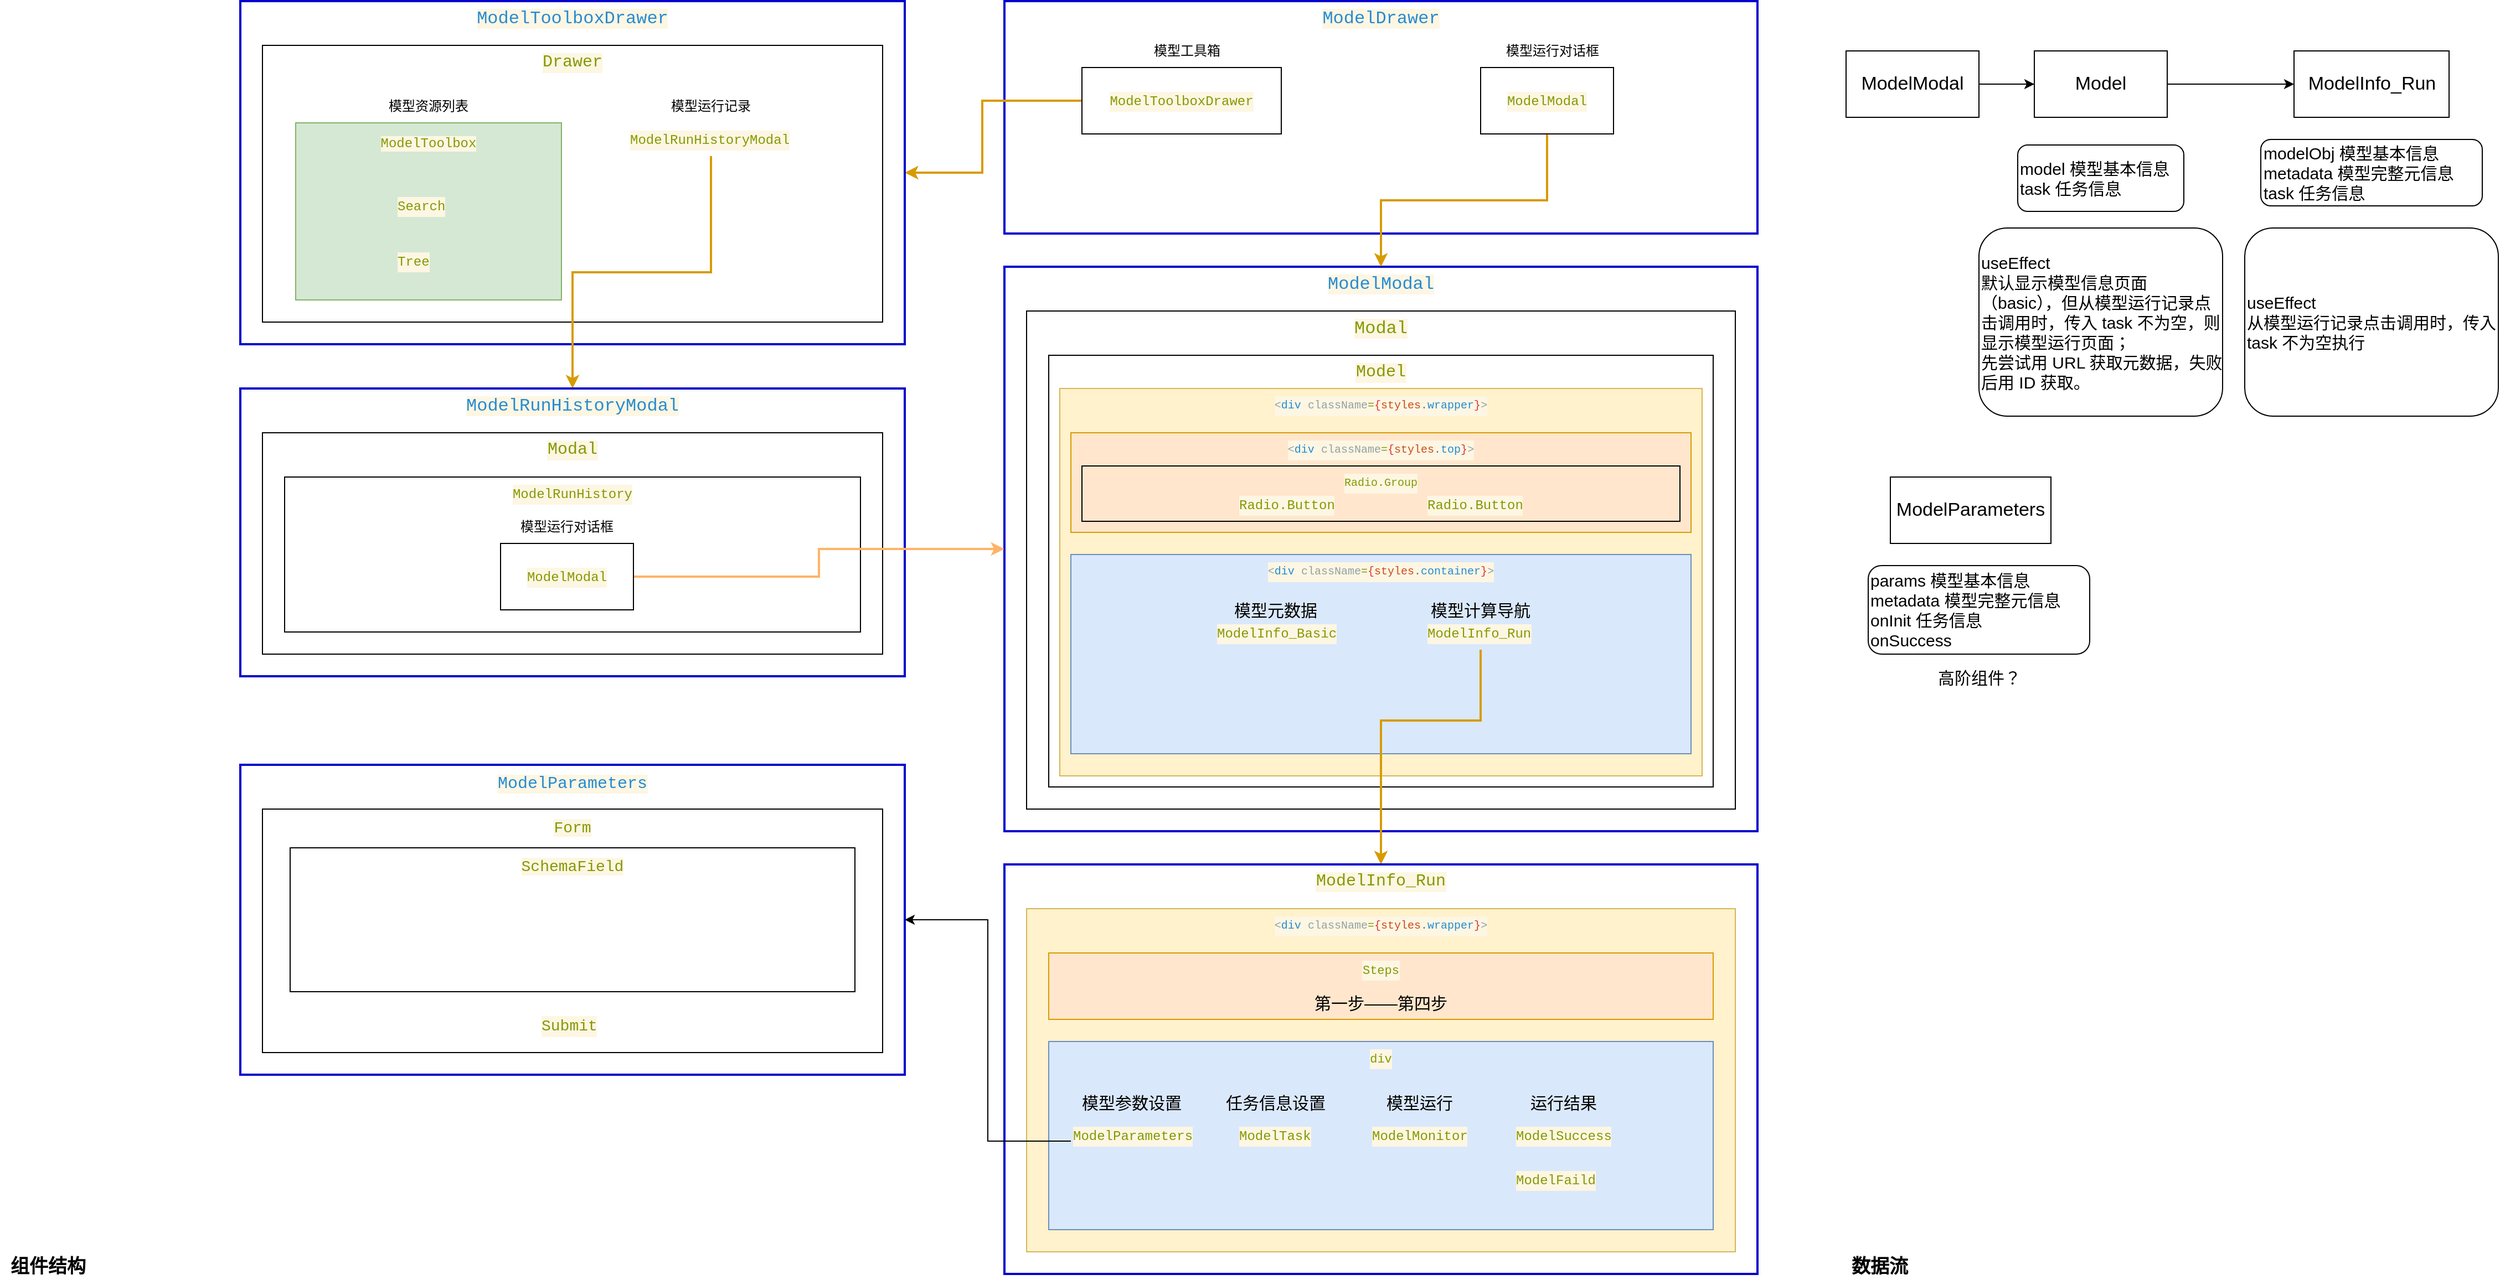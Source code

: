<mxfile version="20.8.20" type="github" pages="2">
  <diagram id="T4FZp3LpQJDMUk-Gc5tJ" name="课题1">
    <mxGraphModel dx="1593" dy="573" grid="1" gridSize="10" guides="1" tooltips="1" connect="1" arrows="1" fold="1" page="1" pageScale="1" pageWidth="827" pageHeight="1169" math="0" shadow="0">
      <root>
        <mxCell id="0" />
        <mxCell id="1" parent="0" />
        <mxCell id="LZYaPzqgYT7a62YiZSau-1" value="&lt;div style=&quot;color: rgb(101, 123, 131); background-color: rgb(253, 246, 227); font-family: Menlo, Monaco, &amp;quot;Courier New&amp;quot;, monospace; line-height: 18px; font-size: 16px;&quot;&gt;&lt;span style=&quot;color: rgb(38, 139, 210); font-size: 16px;&quot;&gt;ModelModal&lt;/span&gt;&lt;/div&gt;" style="rounded=0;whiteSpace=wrap;html=1;verticalAlign=top;fontSize=16;fillColor=none;strokeColor=#0000CC;strokeWidth=2;" parent="1" vertex="1">
          <mxGeometry x="80" y="250" width="680" height="510" as="geometry" />
        </mxCell>
        <mxCell id="LZYaPzqgYT7a62YiZSau-3" value="&lt;meta charset=&quot;utf-8&quot; style=&quot;font-size: 16px;&quot;&gt;&lt;div style=&quot;color: rgb(101, 123, 131); background-color: rgb(253, 246, 227); font-family: Menlo, Monaco, &amp;quot;Courier New&amp;quot;, monospace; font-weight: normal; font-size: 16px; line-height: 18px;&quot;&gt;&lt;div style=&quot;font-size: 16px;&quot;&gt;&lt;span style=&quot;color: rgb(133, 153, 0); font-size: 16px;&quot;&gt;Modal&lt;/span&gt;&lt;/div&gt;&lt;/div&gt;" style="rounded=0;whiteSpace=wrap;html=1;fontSize=16;fillColor=none;verticalAlign=top;" parent="1" vertex="1">
          <mxGeometry x="100" y="290" width="640" height="450" as="geometry" />
        </mxCell>
        <mxCell id="LZYaPzqgYT7a62YiZSau-4" value="&lt;meta charset=&quot;utf-8&quot; style=&quot;font-size: 15px;&quot;&gt;&lt;div style=&quot;color: rgb(101, 123, 131); background-color: rgb(253, 246, 227); font-family: Menlo, Monaco, &amp;quot;Courier New&amp;quot;, monospace; font-weight: normal; font-size: 15px; line-height: 18px;&quot;&gt;&lt;div style=&quot;font-size: 15px;&quot;&gt;&lt;span style=&quot;color: rgb(133, 153, 0); font-size: 15px;&quot;&gt;Model&lt;/span&gt;&lt;/div&gt;&lt;/div&gt;" style="rounded=0;whiteSpace=wrap;html=1;fontSize=15;verticalAlign=top;" parent="1" vertex="1">
          <mxGeometry x="120" y="330" width="600" height="390" as="geometry" />
        </mxCell>
        <mxCell id="LZYaPzqgYT7a62YiZSau-5" value="&lt;meta charset=&quot;utf-8&quot; style=&quot;font-size: 10px;&quot;&gt;&lt;div style=&quot;color: rgb(101, 123, 131); background-color: rgb(253, 246, 227); font-family: Menlo, Monaco, &amp;quot;Courier New&amp;quot;, monospace; font-weight: normal; font-size: 10px; line-height: 18px;&quot;&gt;&lt;div style=&quot;font-size: 10px;&quot;&gt;&lt;span style=&quot;color: rgb(147, 161, 161); font-size: 10px;&quot;&gt;&amp;lt;&lt;/span&gt;&lt;span style=&quot;color: rgb(38, 139, 210); font-size: 10px;&quot;&gt;div&lt;/span&gt;&lt;span style=&quot;color: rgb(101, 123, 131); font-size: 10px;&quot;&gt; &lt;/span&gt;&lt;span style=&quot;color: rgb(147, 161, 161); font-size: 10px;&quot;&gt;className&lt;/span&gt;&lt;span style=&quot;color: rgb(133, 153, 0); font-size: 10px;&quot;&gt;=&lt;/span&gt;&lt;span style=&quot;color: rgb(220, 50, 47); font-size: 10px;&quot;&gt;{&lt;/span&gt;&lt;span style=&quot;color: rgb(203, 75, 22); font-size: 10px;&quot;&gt;styles&lt;/span&gt;&lt;span style=&quot;color: rgb(101, 123, 131); font-size: 10px;&quot;&gt;.&lt;/span&gt;&lt;span style=&quot;color: rgb(38, 139, 210); font-size: 10px;&quot;&gt;wrapper&lt;/span&gt;&lt;span style=&quot;color: rgb(220, 50, 47); font-size: 10px;&quot;&gt;}&lt;/span&gt;&lt;span style=&quot;color: rgb(147, 161, 161); font-size: 10px;&quot;&gt;&amp;gt;&lt;/span&gt;&lt;/div&gt;&lt;/div&gt;" style="rounded=0;whiteSpace=wrap;html=1;fontSize=10;fillColor=#fff2cc;verticalAlign=top;strokeColor=#d6b656;" parent="1" vertex="1">
          <mxGeometry x="130" y="360" width="580" height="350" as="geometry" />
        </mxCell>
        <mxCell id="LZYaPzqgYT7a62YiZSau-6" value="&lt;meta charset=&quot;utf-8&quot; style=&quot;font-size: 10px;&quot;&gt;&lt;div style=&quot;color: rgb(101, 123, 131); background-color: rgb(253, 246, 227); font-family: Menlo, Monaco, &amp;quot;Courier New&amp;quot;, monospace; font-weight: normal; font-size: 10px; line-height: 18px;&quot;&gt;&lt;div style=&quot;font-size: 10px;&quot;&gt;&lt;span style=&quot;color: rgb(147, 161, 161); font-size: 10px;&quot;&gt;&amp;lt;&lt;/span&gt;&lt;span style=&quot;color: rgb(38, 139, 210); font-size: 10px;&quot;&gt;div&lt;/span&gt;&lt;span style=&quot;color: rgb(101, 123, 131); font-size: 10px;&quot;&gt; &lt;/span&gt;&lt;span style=&quot;color: rgb(147, 161, 161); font-size: 10px;&quot;&gt;className&lt;/span&gt;&lt;span style=&quot;color: rgb(133, 153, 0); font-size: 10px;&quot;&gt;=&lt;/span&gt;&lt;span style=&quot;color: rgb(220, 50, 47); font-size: 10px;&quot;&gt;{&lt;/span&gt;&lt;span style=&quot;color: rgb(203, 75, 22); font-size: 10px;&quot;&gt;styles&lt;/span&gt;&lt;span style=&quot;color: rgb(101, 123, 131); font-size: 10px;&quot;&gt;.&lt;/span&gt;&lt;span style=&quot;color: rgb(38, 139, 210); font-size: 10px;&quot;&gt;top&lt;/span&gt;&lt;span style=&quot;color: rgb(220, 50, 47); font-size: 10px;&quot;&gt;}&lt;/span&gt;&lt;span style=&quot;color: rgb(147, 161, 161); font-size: 10px;&quot;&gt;&amp;gt;&lt;/span&gt;&lt;/div&gt;&lt;/div&gt;" style="rounded=0;whiteSpace=wrap;html=1;fontSize=10;fillColor=#ffe6cc;verticalAlign=top;strokeColor=#d79b00;" parent="1" vertex="1">
          <mxGeometry x="140" y="400" width="560" height="90" as="geometry" />
        </mxCell>
        <mxCell id="LZYaPzqgYT7a62YiZSau-7" value="&lt;meta charset=&quot;utf-8&quot; style=&quot;font-size: 10px;&quot;&gt;&lt;div style=&quot;color: rgb(101, 123, 131); background-color: rgb(253, 246, 227); font-family: Menlo, Monaco, &amp;quot;Courier New&amp;quot;, monospace; font-weight: normal; font-size: 10px; line-height: 18px;&quot;&gt;&lt;div style=&quot;font-size: 10px;&quot;&gt;&lt;span style=&quot;color: rgb(133, 153, 0); font-size: 10px;&quot;&gt;Radio.Group&lt;/span&gt;&lt;/div&gt;&lt;/div&gt;" style="rounded=0;whiteSpace=wrap;html=1;fontSize=10;fillColor=none;verticalAlign=top;" parent="1" vertex="1">
          <mxGeometry x="150" y="430" width="540" height="50" as="geometry" />
        </mxCell>
        <mxCell id="LZYaPzqgYT7a62YiZSau-8" value="&lt;div style=&quot;color: rgb(101, 123, 131); background-color: rgb(253, 246, 227); font-family: Menlo, Monaco, &amp;quot;Courier New&amp;quot;, monospace; font-weight: normal; font-size: 12px; line-height: 18px;&quot;&gt;&lt;div&gt;&lt;span style=&quot;color: #859900;&quot;&gt;Radio.Button&lt;/span&gt;&lt;/div&gt;&lt;/div&gt;" style="text;whiteSpace=wrap;html=1;fontSize=10;" parent="1" vertex="1">
          <mxGeometry x="290" y="450" width="130" height="40" as="geometry" />
        </mxCell>
        <mxCell id="LZYaPzqgYT7a62YiZSau-9" value="&lt;div style=&quot;color: rgb(101, 123, 131); background-color: rgb(253, 246, 227); font-family: Menlo, Monaco, &amp;quot;Courier New&amp;quot;, monospace; font-weight: normal; font-size: 12px; line-height: 18px;&quot;&gt;&lt;div&gt;&lt;span style=&quot;color: #859900;&quot;&gt;Radio.Button&lt;/span&gt;&lt;/div&gt;&lt;/div&gt;" style="text;whiteSpace=wrap;html=1;fontSize=10;" parent="1" vertex="1">
          <mxGeometry x="460" y="450" width="130" height="40" as="geometry" />
        </mxCell>
        <mxCell id="LZYaPzqgYT7a62YiZSau-10" value="&lt;div style=&quot;background-color: rgb(253, 246, 227); font-family: Menlo, Monaco, &amp;quot;Courier New&amp;quot;, monospace; font-weight: normal; font-size: 10px; line-height: 18px;&quot;&gt;&lt;div style=&quot;font-size: 10px;&quot;&gt;&lt;span style=&quot;color: rgb(147, 161, 161); font-size: 10px;&quot;&gt;&amp;lt;&lt;/span&gt;&lt;span style=&quot;color: rgb(38, 139, 210); font-size: 10px;&quot;&gt;div&lt;/span&gt;&lt;span style=&quot;color: rgb(101, 123, 131); font-size: 10px;&quot;&gt; &lt;/span&gt;&lt;span style=&quot;color: rgb(147, 161, 161); font-size: 10px;&quot;&gt;className&lt;/span&gt;&lt;span style=&quot;color: rgb(133, 153, 0); font-size: 10px;&quot;&gt;=&lt;/span&gt;&lt;span style=&quot;color: rgb(220, 50, 47); font-size: 10px;&quot;&gt;{&lt;/span&gt;&lt;span style=&quot;color: rgb(203, 75, 22); font-size: 10px;&quot;&gt;styles&lt;/span&gt;&lt;span style=&quot;color: rgb(101, 123, 131); font-size: 10px;&quot;&gt;.&lt;/span&gt;&lt;span style=&quot;font-size: 10px;&quot;&gt;&lt;font color=&quot;#268bd2&quot;&gt;container&lt;/font&gt;&lt;/span&gt;&lt;span style=&quot;color: rgb(220, 50, 47); font-size: 10px;&quot;&gt;}&lt;/span&gt;&lt;span style=&quot;color: rgb(147, 161, 161); font-size: 10px;&quot;&gt;&amp;gt;&lt;/span&gt;&lt;/div&gt;&lt;/div&gt;" style="rounded=0;whiteSpace=wrap;html=1;fontSize=10;fillColor=#dae8fc;verticalAlign=top;strokeColor=#6c8ebf;" parent="1" vertex="1">
          <mxGeometry x="140" y="510" width="560" height="180" as="geometry" />
        </mxCell>
        <mxCell id="LZYaPzqgYT7a62YiZSau-11" value="&lt;meta charset=&quot;utf-8&quot;&gt;&lt;div style=&quot;color: rgb(101, 123, 131); background-color: rgb(253, 246, 227); font-family: Menlo, Monaco, &amp;quot;Courier New&amp;quot;, monospace; font-weight: normal; font-size: 12px; line-height: 18px;&quot;&gt;&lt;div&gt;&lt;span style=&quot;color: #859900;&quot;&gt;ModelInfo_Basic&lt;/span&gt;&lt;/div&gt;&lt;/div&gt;" style="text;whiteSpace=wrap;html=1;fontSize=10;" parent="1" vertex="1">
          <mxGeometry x="270" y="566" width="140" height="40" as="geometry" />
        </mxCell>
        <mxCell id="LZYaPzqgYT7a62YiZSau-22" style="edgeStyle=orthogonalEdgeStyle;rounded=0;orthogonalLoop=1;jettySize=auto;html=1;entryX=0.5;entryY=0;entryDx=0;entryDy=0;fontSize=11;strokeColor=#d79b00;fillColor=#ffe6cc;strokeWidth=2;" parent="1" source="LZYaPzqgYT7a62YiZSau-12" target="LZYaPzqgYT7a62YiZSau-13" edge="1">
          <mxGeometry relative="1" as="geometry">
            <Array as="points">
              <mxPoint x="510" y="660" />
              <mxPoint x="420" y="660" />
            </Array>
          </mxGeometry>
        </mxCell>
        <mxCell id="LZYaPzqgYT7a62YiZSau-12" value="&lt;meta charset=&quot;utf-8&quot;&gt;&lt;div style=&quot;color: rgb(101, 123, 131); background-color: rgb(253, 246, 227); font-family: Menlo, Monaco, &amp;quot;Courier New&amp;quot;, monospace; font-weight: normal; font-size: 12px; line-height: 18px;&quot;&gt;&lt;div&gt;&lt;span style=&quot;color: #859900;&quot;&gt;ModelInfo_Run&lt;/span&gt;&lt;/div&gt;&lt;/div&gt;" style="text;whiteSpace=wrap;html=1;fontSize=10;" parent="1" vertex="1">
          <mxGeometry x="460" y="566" width="100" height="30" as="geometry" />
        </mxCell>
        <mxCell id="LZYaPzqgYT7a62YiZSau-13" value="&lt;meta charset=&quot;utf-8&quot; style=&quot;font-size: 15px;&quot;&gt;&lt;div style=&quot;color: rgb(101, 123, 131); background-color: rgb(253, 246, 227); font-family: Menlo, Monaco, &amp;quot;Courier New&amp;quot;, monospace; font-weight: normal; font-size: 15px; line-height: 18px;&quot;&gt;&lt;div style=&quot;font-size: 15px;&quot;&gt;&lt;span style=&quot;color: rgb(133, 153, 0); font-size: 15px;&quot;&gt;ModelInfo_Run&lt;/span&gt;&lt;/div&gt;&lt;/div&gt;" style="rounded=0;whiteSpace=wrap;html=1;fontSize=16;fillColor=none;verticalAlign=top;strokeColor=#0000CC;strokeWidth=2;" parent="1" vertex="1">
          <mxGeometry x="80" y="790" width="680" height="370" as="geometry" />
        </mxCell>
        <mxCell id="LZYaPzqgYT7a62YiZSau-14" value="&lt;meta charset=&quot;utf-8&quot; style=&quot;font-size: 10px;&quot;&gt;&lt;div style=&quot;color: rgb(101, 123, 131); background-color: rgb(253, 246, 227); font-family: Menlo, Monaco, &amp;quot;Courier New&amp;quot;, monospace; font-weight: normal; font-size: 10px; line-height: 18px;&quot;&gt;&lt;div style=&quot;font-size: 10px;&quot;&gt;&lt;span style=&quot;color: rgb(147, 161, 161); font-size: 10px;&quot;&gt;&amp;lt;&lt;/span&gt;&lt;span style=&quot;color: rgb(38, 139, 210); font-size: 10px;&quot;&gt;div&lt;/span&gt;&lt;span style=&quot;color: rgb(101, 123, 131); font-size: 10px;&quot;&gt; &lt;/span&gt;&lt;span style=&quot;color: rgb(147, 161, 161); font-size: 10px;&quot;&gt;className&lt;/span&gt;&lt;span style=&quot;color: rgb(133, 153, 0); font-size: 10px;&quot;&gt;=&lt;/span&gt;&lt;span style=&quot;color: rgb(220, 50, 47); font-size: 10px;&quot;&gt;{&lt;/span&gt;&lt;span style=&quot;color: rgb(203, 75, 22); font-size: 10px;&quot;&gt;styles&lt;/span&gt;&lt;span style=&quot;color: rgb(101, 123, 131); font-size: 10px;&quot;&gt;.&lt;/span&gt;&lt;span style=&quot;color: rgb(38, 139, 210); font-size: 10px;&quot;&gt;wrapper&lt;/span&gt;&lt;span style=&quot;color: rgb(220, 50, 47); font-size: 10px;&quot;&gt;}&lt;/span&gt;&lt;span style=&quot;color: rgb(147, 161, 161); font-size: 10px;&quot;&gt;&amp;gt;&lt;/span&gt;&lt;/div&gt;&lt;/div&gt;" style="rounded=0;whiteSpace=wrap;html=1;fontSize=10;fillColor=#fff2cc;verticalAlign=top;strokeColor=#d6b656;" parent="1" vertex="1">
          <mxGeometry x="100" y="830" width="640" height="310" as="geometry" />
        </mxCell>
        <mxCell id="LZYaPzqgYT7a62YiZSau-15" value="&lt;div style=&quot;color: rgb(101, 123, 131); background-color: rgb(253, 246, 227); font-family: Menlo, Monaco, &amp;quot;Courier New&amp;quot;, monospace; font-weight: normal; font-size: 11px; line-height: 18px;&quot;&gt;&lt;div style=&quot;font-size: 11px;&quot;&gt;&lt;span style=&quot;color: rgb(133, 153, 0); font-size: 11px;&quot;&gt;Steps&lt;/span&gt;&lt;/div&gt;&lt;/div&gt;" style="rounded=0;whiteSpace=wrap;html=1;fontSize=11;fillColor=#ffe6cc;verticalAlign=top;strokeColor=#d79b00;" parent="1" vertex="1">
          <mxGeometry x="120" y="870" width="600" height="60" as="geometry" />
        </mxCell>
        <mxCell id="LZYaPzqgYT7a62YiZSau-21" value="&lt;div style=&quot;color: rgb(101, 123, 131); background-color: rgb(253, 246, 227); font-family: Menlo, Monaco, &amp;quot;Courier New&amp;quot;, monospace; font-weight: normal; font-size: 11px; line-height: 18px;&quot;&gt;&lt;div style=&quot;font-size: 11px;&quot;&gt;&lt;span style=&quot;color: rgb(133, 153, 0); font-size: 11px;&quot;&gt;div&lt;/span&gt;&lt;/div&gt;&lt;/div&gt;" style="rounded=0;whiteSpace=wrap;html=1;fontSize=11;fillColor=#dae8fc;verticalAlign=top;strokeColor=#6c8ebf;" parent="1" vertex="1">
          <mxGeometry x="120" y="950" width="600" height="170" as="geometry" />
        </mxCell>
        <mxCell id="U6TcWgrr0_R1wzN5hT8i-1" style="edgeStyle=orthogonalEdgeStyle;rounded=0;orthogonalLoop=1;jettySize=auto;html=1;entryX=1;entryY=0.5;entryDx=0;entryDy=0;" parent="1" source="LZYaPzqgYT7a62YiZSau-16" target="eDM4BhiJt45LsH72MwUt-1" edge="1">
          <mxGeometry relative="1" as="geometry" />
        </mxCell>
        <mxCell id="LZYaPzqgYT7a62YiZSau-16" value="&lt;meta charset=&quot;utf-8&quot;&gt;&lt;div style=&quot;color: rgb(101, 123, 131); background-color: rgb(253, 246, 227); font-family: Menlo, Monaco, &amp;quot;Courier New&amp;quot;, monospace; font-weight: normal; font-size: 12px; line-height: 18px;&quot;&gt;&lt;div&gt;&lt;span style=&quot;color: #859900;&quot;&gt;ModelParameters&lt;/span&gt;&lt;/div&gt;&lt;/div&gt;" style="text;whiteSpace=wrap;html=1;fontSize=15;" parent="1" vertex="1">
          <mxGeometry x="140" y="1020" width="140" height="40" as="geometry" />
        </mxCell>
        <mxCell id="LZYaPzqgYT7a62YiZSau-17" value="&lt;meta charset=&quot;utf-8&quot;&gt;&lt;div style=&quot;color: rgb(101, 123, 131); background-color: rgb(253, 246, 227); font-family: Menlo, Monaco, &amp;quot;Courier New&amp;quot;, monospace; font-weight: normal; font-size: 12px; line-height: 18px;&quot;&gt;&lt;div&gt;&lt;span style=&quot;color: #859900;&quot;&gt;ModelTask&lt;/span&gt;&lt;/div&gt;&lt;/div&gt;" style="text;whiteSpace=wrap;html=1;fontSize=15;" parent="1" vertex="1">
          <mxGeometry x="290" y="1020" width="100" height="40" as="geometry" />
        </mxCell>
        <mxCell id="LZYaPzqgYT7a62YiZSau-18" value="&lt;meta charset=&quot;utf-8&quot;&gt;&lt;div style=&quot;color: rgb(101, 123, 131); background-color: rgb(253, 246, 227); font-family: Menlo, Monaco, &amp;quot;Courier New&amp;quot;, monospace; font-weight: normal; font-size: 12px; line-height: 18px;&quot;&gt;&lt;div&gt;&lt;span style=&quot;color: #859900;&quot;&gt;ModelMonitor&lt;/span&gt;&lt;/div&gt;&lt;/div&gt;" style="text;whiteSpace=wrap;html=1;fontSize=15;" parent="1" vertex="1">
          <mxGeometry x="410" y="1020" width="120" height="40" as="geometry" />
        </mxCell>
        <mxCell id="LZYaPzqgYT7a62YiZSau-19" value="&lt;meta charset=&quot;utf-8&quot;&gt;&lt;div style=&quot;color: rgb(101, 123, 131); background-color: rgb(253, 246, 227); font-family: Menlo, Monaco, &amp;quot;Courier New&amp;quot;, monospace; font-weight: normal; font-size: 12px; line-height: 18px;&quot;&gt;&lt;div&gt;&lt;span style=&quot;color: #859900;&quot;&gt;ModelSuccess&lt;/span&gt;&lt;/div&gt;&lt;/div&gt;" style="text;whiteSpace=wrap;html=1;fontSize=15;" parent="1" vertex="1">
          <mxGeometry x="540" y="1020" width="120" height="40" as="geometry" />
        </mxCell>
        <mxCell id="LZYaPzqgYT7a62YiZSau-20" value="&lt;meta charset=&quot;utf-8&quot;&gt;&lt;div style=&quot;color: rgb(101, 123, 131); background-color: rgb(253, 246, 227); font-family: Menlo, Monaco, &amp;quot;Courier New&amp;quot;, monospace; font-weight: normal; font-size: 12px; line-height: 18px;&quot;&gt;&lt;div&gt;&lt;span style=&quot;color: #859900;&quot;&gt;ModelFaild&lt;/span&gt;&lt;/div&gt;&lt;/div&gt;" style="text;whiteSpace=wrap;html=1;fontSize=15;" parent="1" vertex="1">
          <mxGeometry x="540" y="1060" width="110" height="40" as="geometry" />
        </mxCell>
        <mxCell id="nlev7-8-w-J0k4HLFC_z-1" value="&lt;meta charset=&quot;utf-8&quot; style=&quot;font-size: 16px;&quot;&gt;&lt;div style=&quot;color: rgb(101, 123, 131); background-color: rgb(253, 246, 227); font-family: Menlo, Monaco, &amp;quot;Courier New&amp;quot;, monospace; font-weight: normal; font-size: 16px; line-height: 18px;&quot;&gt;&lt;div style=&quot;font-size: 16px;&quot;&gt;&lt;span style=&quot;color: rgb(38, 139, 210); font-size: 16px;&quot;&gt;ModelDrawer&lt;/span&gt;&lt;/div&gt;&lt;/div&gt;" style="rounded=0;whiteSpace=wrap;html=1;fontSize=16;fillColor=none;verticalAlign=top;strokeColor=#0000CC;strokeWidth=2;" parent="1" vertex="1">
          <mxGeometry x="80" y="10" width="680" height="210" as="geometry" />
        </mxCell>
        <mxCell id="nlev7-8-w-J0k4HLFC_z-22" style="edgeStyle=orthogonalEdgeStyle;rounded=0;orthogonalLoop=1;jettySize=auto;html=1;entryX=1;entryY=0.5;entryDx=0;entryDy=0;strokeColor=#d79b00;fillColor=#ffe6cc;strokeWidth=2;" parent="1" source="nlev7-8-w-J0k4HLFC_z-3" target="nlev7-8-w-J0k4HLFC_z-7" edge="1">
          <mxGeometry relative="1" as="geometry">
            <Array as="points">
              <mxPoint x="60" y="100" />
              <mxPoint x="60" y="165" />
            </Array>
          </mxGeometry>
        </mxCell>
        <mxCell id="nlev7-8-w-J0k4HLFC_z-3" value="&lt;meta charset=&quot;utf-8&quot;&gt;&lt;div style=&quot;color: rgb(101, 123, 131); background-color: rgb(253, 246, 227); font-family: Menlo, Monaco, &amp;quot;Courier New&amp;quot;, monospace; font-weight: normal; font-size: 12px; line-height: 18px;&quot;&gt;&lt;div&gt;&lt;span style=&quot;color: #859900;&quot;&gt;ModelToolboxDrawer&lt;/span&gt;&lt;/div&gt;&lt;/div&gt;" style="rounded=0;whiteSpace=wrap;html=1;" parent="1" vertex="1">
          <mxGeometry x="150" y="70" width="180" height="60" as="geometry" />
        </mxCell>
        <mxCell id="nlev7-8-w-J0k4HLFC_z-5" style="edgeStyle=orthogonalEdgeStyle;rounded=0;orthogonalLoop=1;jettySize=auto;html=1;entryX=0.5;entryY=0;entryDx=0;entryDy=0;strokeColor=#d79b00;fillColor=#ffe6cc;strokeWidth=2;" parent="1" source="nlev7-8-w-J0k4HLFC_z-4" target="LZYaPzqgYT7a62YiZSau-1" edge="1">
          <mxGeometry relative="1" as="geometry" />
        </mxCell>
        <mxCell id="nlev7-8-w-J0k4HLFC_z-4" value="&lt;meta charset=&quot;utf-8&quot;&gt;&lt;div style=&quot;color: rgb(101, 123, 131); background-color: rgb(253, 246, 227); font-family: Menlo, Monaco, &amp;quot;Courier New&amp;quot;, monospace; font-weight: normal; font-size: 12px; line-height: 18px;&quot;&gt;&lt;div&gt;&lt;span style=&quot;color: #859900;&quot;&gt;ModelModal&lt;/span&gt;&lt;/div&gt;&lt;/div&gt;" style="rounded=0;whiteSpace=wrap;html=1;" parent="1" vertex="1">
          <mxGeometry x="510" y="70" width="120" height="60" as="geometry" />
        </mxCell>
        <mxCell id="nlev7-8-w-J0k4HLFC_z-6" value="模型运行对话框" style="text;html=1;strokeColor=none;fillColor=none;align=center;verticalAlign=middle;whiteSpace=wrap;rounded=0;" parent="1" vertex="1">
          <mxGeometry x="530" y="40" width="90" height="30" as="geometry" />
        </mxCell>
        <mxCell id="nlev7-8-w-J0k4HLFC_z-7" value="&lt;meta charset=&quot;utf-8&quot; style=&quot;font-size: 16px;&quot;&gt;&lt;div style=&quot;color: rgb(101, 123, 131); background-color: rgb(253, 246, 227); font-family: Menlo, Monaco, &amp;quot;Courier New&amp;quot;, monospace; font-weight: normal; font-size: 16px; line-height: 18px;&quot;&gt;&lt;div style=&quot;font-size: 16px;&quot;&gt;&lt;span style=&quot;color: rgb(38, 139, 210); font-size: 16px;&quot;&gt;ModelToolboxDrawer&lt;/span&gt;&lt;/div&gt;&lt;/div&gt;" style="rounded=0;whiteSpace=wrap;html=1;fontSize=16;fillColor=none;verticalAlign=top;strokeColor=#0000CC;strokeWidth=2;" parent="1" vertex="1">
          <mxGeometry x="-610" y="10" width="600" height="310" as="geometry" />
        </mxCell>
        <mxCell id="nlev7-8-w-J0k4HLFC_z-8" value="&lt;meta charset=&quot;utf-8&quot; style=&quot;font-size: 15px;&quot;&gt;&lt;div style=&quot;color: rgb(101, 123, 131); background-color: rgb(253, 246, 227); font-family: Menlo, Monaco, &amp;quot;Courier New&amp;quot;, monospace; font-weight: normal; font-size: 15px; line-height: 18px;&quot;&gt;&lt;div style=&quot;font-size: 15px;&quot;&gt;&lt;span style=&quot;color: rgb(133, 153, 0); font-size: 15px;&quot;&gt;Drawer&lt;/span&gt;&lt;/div&gt;&lt;/div&gt;" style="rounded=0;whiteSpace=wrap;html=1;fontSize=15;fillColor=none;verticalAlign=top;" parent="1" vertex="1">
          <mxGeometry x="-590" y="50" width="560" height="250" as="geometry" />
        </mxCell>
        <mxCell id="nlev7-8-w-J0k4HLFC_z-19" style="edgeStyle=orthogonalEdgeStyle;rounded=0;orthogonalLoop=1;jettySize=auto;html=1;entryX=0.5;entryY=0;entryDx=0;entryDy=0;strokeColor=#d79b00;fillColor=#ffe6cc;strokeWidth=2;" parent="1" source="nlev7-8-w-J0k4HLFC_z-10" target="nlev7-8-w-J0k4HLFC_z-18" edge="1">
          <mxGeometry relative="1" as="geometry" />
        </mxCell>
        <mxCell id="nlev7-8-w-J0k4HLFC_z-10" value="&lt;meta charset=&quot;utf-8&quot;&gt;&lt;div style=&quot;color: rgb(101, 123, 131); background-color: rgb(253, 246, 227); font-family: Menlo, Monaco, &amp;quot;Courier New&amp;quot;, monospace; font-weight: normal; font-size: 12px; line-height: 18px;&quot;&gt;&lt;div&gt;&lt;span style=&quot;color: #859900;&quot;&gt;ModelRunHistoryModal&lt;/span&gt;&lt;/div&gt;&lt;/div&gt;" style="text;whiteSpace=wrap;html=1;" parent="1" vertex="1">
          <mxGeometry x="-260" y="120" width="150" height="30" as="geometry" />
        </mxCell>
        <mxCell id="nlev7-8-w-J0k4HLFC_z-14" value="&lt;meta charset=&quot;utf-8&quot;&gt;&lt;span style=&quot;color: rgb(133, 153, 0); font-family: Menlo, Monaco, &amp;quot;Courier New&amp;quot;, monospace; font-size: 12px; font-style: normal; font-variant-ligatures: normal; font-variant-caps: normal; font-weight: 400; letter-spacing: normal; orphans: 2; text-align: left; text-indent: 0px; text-transform: none; widows: 2; word-spacing: 0px; -webkit-text-stroke-width: 0px; background-color: rgb(253, 246, 227); text-decoration-thickness: initial; text-decoration-style: initial; text-decoration-color: initial; float: none; display: inline !important;&quot;&gt;ModelToolbox&lt;/span&gt;" style="rounded=0;whiteSpace=wrap;html=1;fontSize=16;fillColor=#d5e8d4;verticalAlign=top;strokeColor=#82b366;" parent="1" vertex="1">
          <mxGeometry x="-560" y="120" width="240" height="160" as="geometry" />
        </mxCell>
        <mxCell id="nlev7-8-w-J0k4HLFC_z-11" value="&lt;meta charset=&quot;utf-8&quot;&gt;&lt;div style=&quot;color: rgb(101, 123, 131); background-color: rgb(253, 246, 227); font-family: Menlo, Monaco, &amp;quot;Courier New&amp;quot;, monospace; font-weight: normal; font-size: 12px; line-height: 18px;&quot;&gt;&lt;div&gt;&lt;span style=&quot;color: #859900;&quot;&gt;Search&lt;/span&gt;&lt;/div&gt;&lt;/div&gt;" style="text;whiteSpace=wrap;html=1;" parent="1" vertex="1">
          <mxGeometry x="-470" y="180" width="80" height="40" as="geometry" />
        </mxCell>
        <mxCell id="nlev7-8-w-J0k4HLFC_z-15" value="&lt;meta charset=&quot;utf-8&quot;&gt;&lt;div style=&quot;color: rgb(101, 123, 131); background-color: rgb(253, 246, 227); font-family: Menlo, Monaco, &amp;quot;Courier New&amp;quot;, monospace; font-weight: normal; font-size: 12px; line-height: 18px;&quot;&gt;&lt;div&gt;&lt;span style=&quot;color: #859900;&quot;&gt;Tree&lt;/span&gt;&lt;/div&gt;&lt;/div&gt;" style="text;whiteSpace=wrap;html=1;" parent="1" vertex="1">
          <mxGeometry x="-470" y="230" width="60" height="40" as="geometry" />
        </mxCell>
        <mxCell id="nlev7-8-w-J0k4HLFC_z-16" value="模型资源列表" style="text;html=1;strokeColor=none;fillColor=none;align=center;verticalAlign=middle;whiteSpace=wrap;rounded=0;" parent="1" vertex="1">
          <mxGeometry x="-485" y="90" width="90" height="30" as="geometry" />
        </mxCell>
        <mxCell id="nlev7-8-w-J0k4HLFC_z-17" value="模型运行记录" style="text;html=1;strokeColor=none;fillColor=none;align=center;verticalAlign=middle;whiteSpace=wrap;rounded=0;" parent="1" vertex="1">
          <mxGeometry x="-230" y="90" width="90" height="30" as="geometry" />
        </mxCell>
        <mxCell id="nlev7-8-w-J0k4HLFC_z-18" value="&lt;meta charset=&quot;utf-8&quot; style=&quot;font-size: 16px;&quot;&gt;&lt;div style=&quot;color: rgb(101, 123, 131); background-color: rgb(253, 246, 227); font-family: Menlo, Monaco, &amp;quot;Courier New&amp;quot;, monospace; font-weight: normal; font-size: 16px; line-height: 18px;&quot;&gt;&lt;div style=&quot;font-size: 16px;&quot;&gt;&lt;span style=&quot;color: rgb(38, 139, 210); font-size: 16px;&quot;&gt;ModelRunHistoryModal&lt;/span&gt;&lt;/div&gt;&lt;/div&gt;" style="rounded=0;whiteSpace=wrap;html=1;fontSize=16;fillColor=none;verticalAlign=top;strokeColor=#0000CC;strokeWidth=2;" parent="1" vertex="1">
          <mxGeometry x="-610" y="360" width="600" height="260" as="geometry" />
        </mxCell>
        <mxCell id="nlev7-8-w-J0k4HLFC_z-20" value="&lt;meta charset=&quot;utf-8&quot; style=&quot;font-size: 15px;&quot;&gt;&lt;div style=&quot;color: rgb(101, 123, 131); background-color: rgb(253, 246, 227); font-family: Menlo, Monaco, &amp;quot;Courier New&amp;quot;, monospace; font-weight: normal; font-size: 15px; line-height: 18px;&quot;&gt;&lt;div style=&quot;font-size: 15px;&quot;&gt;&lt;span style=&quot;color: rgb(133, 153, 0); font-size: 15px;&quot;&gt;Modal&lt;/span&gt;&lt;/div&gt;&lt;/div&gt;" style="rounded=0;whiteSpace=wrap;html=1;fontSize=15;fillColor=none;verticalAlign=top;" parent="1" vertex="1">
          <mxGeometry x="-590" y="400" width="560" height="200" as="geometry" />
        </mxCell>
        <mxCell id="nlev7-8-w-J0k4HLFC_z-23" value="&lt;meta charset=&quot;utf-8&quot;&gt;&lt;div style=&quot;color: rgb(101, 123, 131); background-color: rgb(253, 246, 227); font-family: Menlo, Monaco, &amp;quot;Courier New&amp;quot;, monospace; font-weight: normal; font-size: 12px; line-height: 18px;&quot;&gt;&lt;div&gt;&lt;span style=&quot;color: #859900;&quot;&gt;ModelRunHistory&lt;/span&gt;&lt;/div&gt;&lt;/div&gt;" style="rounded=0;whiteSpace=wrap;html=1;fontSize=16;fillColor=none;verticalAlign=top;" parent="1" vertex="1">
          <mxGeometry x="-570" y="440" width="520" height="140" as="geometry" />
        </mxCell>
        <mxCell id="nlev7-8-w-J0k4HLFC_z-26" value="模型运行对话框" style="text;html=1;strokeColor=none;fillColor=none;align=center;verticalAlign=middle;whiteSpace=wrap;rounded=0;" parent="1" vertex="1">
          <mxGeometry x="-360" y="470" width="90" height="30" as="geometry" />
        </mxCell>
        <mxCell id="nlev7-8-w-J0k4HLFC_z-27" value="模型工具箱" style="text;html=1;strokeColor=none;fillColor=none;align=center;verticalAlign=middle;whiteSpace=wrap;rounded=0;" parent="1" vertex="1">
          <mxGeometry x="200" y="40" width="90" height="30" as="geometry" />
        </mxCell>
        <mxCell id="nlev7-8-w-J0k4HLFC_z-28" value="模型元数据" style="text;html=1;strokeColor=none;fillColor=none;align=center;verticalAlign=middle;whiteSpace=wrap;rounded=0;fontSize=15;" parent="1" vertex="1">
          <mxGeometry x="280" y="545" width="90" height="30" as="geometry" />
        </mxCell>
        <mxCell id="nlev7-8-w-J0k4HLFC_z-29" value="模型计算导航" style="text;html=1;strokeColor=none;fillColor=none;align=center;verticalAlign=middle;whiteSpace=wrap;rounded=0;fontSize=15;" parent="1" vertex="1">
          <mxGeometry x="460" y="545" width="100" height="30" as="geometry" />
        </mxCell>
        <mxCell id="nlev7-8-w-J0k4HLFC_z-30" value="第一步——第四步" style="text;html=1;strokeColor=none;fillColor=none;align=center;verticalAlign=middle;whiteSpace=wrap;rounded=0;fontSize=15;" parent="1" vertex="1">
          <mxGeometry x="320" y="900" width="200" height="30" as="geometry" />
        </mxCell>
        <mxCell id="nlev7-8-w-J0k4HLFC_z-31" value="模型参数设置" style="text;html=1;strokeColor=none;fillColor=none;align=center;verticalAlign=middle;whiteSpace=wrap;rounded=0;fontSize=15;" parent="1" vertex="1">
          <mxGeometry x="140" y="990" width="110" height="30" as="geometry" />
        </mxCell>
        <mxCell id="nlev7-8-w-J0k4HLFC_z-32" value="任务信息设置" style="text;html=1;strokeColor=none;fillColor=none;align=center;verticalAlign=middle;whiteSpace=wrap;rounded=0;fontSize=15;" parent="1" vertex="1">
          <mxGeometry x="270" y="990" width="110" height="30" as="geometry" />
        </mxCell>
        <mxCell id="nlev7-8-w-J0k4HLFC_z-33" value="模型运行" style="text;html=1;strokeColor=none;fillColor=none;align=center;verticalAlign=middle;whiteSpace=wrap;rounded=0;fontSize=15;" parent="1" vertex="1">
          <mxGeometry x="400" y="990" width="110" height="30" as="geometry" />
        </mxCell>
        <mxCell id="nlev7-8-w-J0k4HLFC_z-34" value="运行结果" style="text;html=1;strokeColor=none;fillColor=none;align=center;verticalAlign=middle;whiteSpace=wrap;rounded=0;fontSize=15;" parent="1" vertex="1">
          <mxGeometry x="530" y="990" width="110" height="30" as="geometry" />
        </mxCell>
        <mxCell id="nlev7-8-w-J0k4HLFC_z-37" style="edgeStyle=orthogonalEdgeStyle;rounded=0;orthogonalLoop=1;jettySize=auto;html=1;entryX=0;entryY=0.5;entryDx=0;entryDy=0;strokeWidth=2;fontSize=11;strokeColor=#FFB366;" parent="1" source="nlev7-8-w-J0k4HLFC_z-35" target="LZYaPzqgYT7a62YiZSau-1" edge="1">
          <mxGeometry relative="1" as="geometry" />
        </mxCell>
        <mxCell id="nlev7-8-w-J0k4HLFC_z-35" value="&lt;meta charset=&quot;utf-8&quot;&gt;&lt;div style=&quot;color: rgb(101, 123, 131); background-color: rgb(253, 246, 227); font-family: Menlo, Monaco, &amp;quot;Courier New&amp;quot;, monospace; font-weight: normal; font-size: 12px; line-height: 18px;&quot;&gt;&lt;div&gt;&lt;span style=&quot;color: #859900;&quot;&gt;ModelModal&lt;/span&gt;&lt;/div&gt;&lt;/div&gt;" style="rounded=0;whiteSpace=wrap;html=1;" parent="1" vertex="1">
          <mxGeometry x="-375" y="500" width="120" height="60" as="geometry" />
        </mxCell>
        <mxCell id="eDM4BhiJt45LsH72MwUt-1" value="&lt;span style=&quot;color: rgb(38, 139, 210); background-color: rgb(253, 246, 227); font-family: Consolas, &amp;quot;Courier New&amp;quot;, monospace;&quot;&gt;ModelParameters&lt;/span&gt;" style="rounded=0;whiteSpace=wrap;html=1;fontSize=15;fillColor=none;verticalAlign=top;strokeColor=#0000CC;strokeWidth=2;" parent="1" vertex="1">
          <mxGeometry x="-610" y="700" width="600" height="280" as="geometry" />
        </mxCell>
        <mxCell id="eDM4BhiJt45LsH72MwUt-2" value="&lt;span style=&quot;color: rgb(133, 153, 0); background-color: rgb(253, 246, 227); font-family: Consolas, &amp;quot;Courier New&amp;quot;, monospace; font-size: 14px;&quot;&gt;Form&lt;/span&gt;" style="rounded=0;whiteSpace=wrap;html=1;fontSize=15;fillColor=none;verticalAlign=top;" parent="1" vertex="1">
          <mxGeometry x="-590" y="740" width="560" height="220" as="geometry" />
        </mxCell>
        <mxCell id="eDM4BhiJt45LsH72MwUt-3" value="&lt;div style=&quot;color: rgb(101, 123, 131); background-color: rgb(253, 246, 227); font-family: Consolas, &amp;quot;Courier New&amp;quot;, monospace; font-weight: normal; font-size: 14px; line-height: 19px;&quot;&gt;&lt;div&gt;&lt;span style=&quot;color: #859900;&quot;&gt;Submit&lt;/span&gt;&lt;/div&gt;&lt;/div&gt;" style="text;whiteSpace=wrap;html=1;fontSize=15;" parent="1" vertex="1">
          <mxGeometry x="-340" y="920" width="80" height="40" as="geometry" />
        </mxCell>
        <mxCell id="eDM4BhiJt45LsH72MwUt-4" value="&lt;span style=&quot;color: rgb(133, 153, 0); background-color: rgb(253, 246, 227); font-family: Consolas, &amp;quot;Courier New&amp;quot;, monospace; font-size: 14px;&quot;&gt;SchemaField&lt;/span&gt;" style="rounded=0;whiteSpace=wrap;html=1;fontSize=15;fillColor=none;verticalAlign=top;" parent="1" vertex="1">
          <mxGeometry x="-565" y="775" width="510" height="130" as="geometry" />
        </mxCell>
        <mxCell id="U6TcWgrr0_R1wzN5hT8i-2" value="组件结构" style="text;html=1;strokeColor=none;fillColor=none;align=center;verticalAlign=middle;whiteSpace=wrap;rounded=0;fontSize=17;fontStyle=1" parent="1" vertex="1">
          <mxGeometry x="-827" y="1139" width="87" height="30" as="geometry" />
        </mxCell>
        <mxCell id="U6TcWgrr0_R1wzN5hT8i-3" value="数据流" style="text;html=1;strokeColor=none;fillColor=none;align=center;verticalAlign=middle;whiteSpace=wrap;rounded=0;fontSize=17;fontStyle=1" parent="1" vertex="1">
          <mxGeometry x="827" y="1139" width="87" height="30" as="geometry" />
        </mxCell>
        <mxCell id="U6TcWgrr0_R1wzN5hT8i-7" value="" style="edgeStyle=orthogonalEdgeStyle;rounded=0;orthogonalLoop=1;jettySize=auto;html=1;fontSize=17;startArrow=none;" parent="1" source="U6TcWgrr0_R1wzN5hT8i-9" target="U6TcWgrr0_R1wzN5hT8i-6" edge="1">
          <mxGeometry relative="1" as="geometry" />
        </mxCell>
        <mxCell id="U6TcWgrr0_R1wzN5hT8i-10" value="" style="edgeStyle=orthogonalEdgeStyle;rounded=0;orthogonalLoop=1;jettySize=auto;html=1;fontSize=17;" parent="1" source="U6TcWgrr0_R1wzN5hT8i-5" target="U6TcWgrr0_R1wzN5hT8i-9" edge="1">
          <mxGeometry relative="1" as="geometry" />
        </mxCell>
        <mxCell id="U6TcWgrr0_R1wzN5hT8i-5" value="ModelModal" style="rounded=0;whiteSpace=wrap;html=1;fontSize=17;" parent="1" vertex="1">
          <mxGeometry x="840" y="55" width="120" height="60" as="geometry" />
        </mxCell>
        <mxCell id="U6TcWgrr0_R1wzN5hT8i-6" value="ModelInfo_Run" style="rounded=0;whiteSpace=wrap;html=1;fontSize=17;" parent="1" vertex="1">
          <mxGeometry x="1244.5" y="55" width="140" height="60" as="geometry" />
        </mxCell>
        <mxCell id="U6TcWgrr0_R1wzN5hT8i-11" value="" style="edgeStyle=orthogonalEdgeStyle;rounded=0;orthogonalLoop=1;jettySize=auto;html=1;fontSize=17;endArrow=none;" parent="1" source="U6TcWgrr0_R1wzN5hT8i-5" target="U6TcWgrr0_R1wzN5hT8i-9" edge="1">
          <mxGeometry relative="1" as="geometry">
            <mxPoint x="1000" y="85" as="sourcePoint" />
            <mxPoint x="1230" y="85" as="targetPoint" />
          </mxGeometry>
        </mxCell>
        <mxCell id="U6TcWgrr0_R1wzN5hT8i-9" value="Model" style="rounded=0;whiteSpace=wrap;html=1;fontSize=17;" parent="1" vertex="1">
          <mxGeometry x="1010" y="55" width="120" height="60" as="geometry" />
        </mxCell>
        <mxCell id="U6TcWgrr0_R1wzN5hT8i-15" value="useEffect&lt;br style=&quot;border-color: var(--border-color);&quot;&gt;&lt;span style=&quot;&quot;&gt;从模型运行记录点击调用时，传入 task 不为空执行&lt;/span&gt;" style="rounded=1;whiteSpace=wrap;html=1;fontSize=15;align=left;" parent="1" vertex="1">
          <mxGeometry x="1200" y="215" width="229" height="170" as="geometry" />
        </mxCell>
        <mxCell id="U6TcWgrr0_R1wzN5hT8i-17" value="" style="group" parent="1" vertex="1" connectable="0">
          <mxGeometry x="960" y="115" width="220" height="270" as="geometry" />
        </mxCell>
        <mxCell id="U6TcWgrr0_R1wzN5hT8i-14" value="useEffect&lt;br&gt;默认显示模型信息页面（basic），但从模型运行记录点击调用时，传入 task 不为空，则显示模型运行页面；&lt;br&gt;先尝试用 URL 获取元数据，失败后用 ID 获取。" style="rounded=1;whiteSpace=wrap;html=1;fontSize=15;align=left;" parent="U6TcWgrr0_R1wzN5hT8i-17" vertex="1">
          <mxGeometry y="100" width="220" height="170" as="geometry" />
        </mxCell>
        <mxCell id="U6TcWgrr0_R1wzN5hT8i-16" value="model 模型基本信息&lt;br&gt;task 任务信息" style="rounded=1;whiteSpace=wrap;html=1;fontSize=15;align=left;" parent="U6TcWgrr0_R1wzN5hT8i-17" vertex="1">
          <mxGeometry x="35" y="25" width="150" height="60" as="geometry" />
        </mxCell>
        <mxCell id="U6TcWgrr0_R1wzN5hT8i-22" value="modelObj 模型基本信息&lt;br&gt;metadata 模型完整元信息&lt;br&gt;task 任务信息" style="rounded=1;whiteSpace=wrap;html=1;fontSize=15;align=left;" parent="1" vertex="1">
          <mxGeometry x="1214.5" y="135" width="200" height="60" as="geometry" />
        </mxCell>
        <mxCell id="U6TcWgrr0_R1wzN5hT8i-23" value="ModelParameters" style="rounded=0;whiteSpace=wrap;html=1;fontSize=17;" parent="1" vertex="1">
          <mxGeometry x="880" y="440" width="145" height="60" as="geometry" />
        </mxCell>
        <mxCell id="U6TcWgrr0_R1wzN5hT8i-24" value="params 模型基本信息&lt;br&gt;metadata 模型完整元信息&lt;br&gt;onInit 任务信息&lt;br&gt;onSuccess" style="rounded=1;whiteSpace=wrap;html=1;fontSize=15;align=left;" parent="1" vertex="1">
          <mxGeometry x="860" y="520" width="200" height="80" as="geometry" />
        </mxCell>
        <mxCell id="U6TcWgrr0_R1wzN5hT8i-25" value="高阶组件？" style="text;html=1;align=center;verticalAlign=middle;resizable=0;points=[];autosize=1;strokeColor=none;fillColor=none;fontSize=15;" parent="1" vertex="1">
          <mxGeometry x="910" y="606" width="100" height="30" as="geometry" />
        </mxCell>
      </root>
    </mxGraphModel>
  </diagram>
  <diagram name="课题4" id="TXrmVewVUBl4j6nKk0vy">
    <mxGraphModel dx="1781" dy="591" grid="1" gridSize="10" guides="1" tooltips="1" connect="1" arrows="1" fold="1" page="1" pageScale="1" pageWidth="827" pageHeight="1169" math="0" shadow="0">
      <root>
        <mxCell id="rIGfc8pQiLcZ_JJEsUur-0" />
        <mxCell id="rIGfc8pQiLcZ_JJEsUur-1" parent="rIGfc8pQiLcZ_JJEsUur-0" />
        <mxCell id="rIGfc8pQiLcZ_JJEsUur-2" value="&lt;div style=&quot;color: rgb(101, 123, 131); background-color: rgb(253, 246, 227); font-family: Menlo, Monaco, &amp;quot;Courier New&amp;quot;, monospace; line-height: 18px; font-size: 16px;&quot;&gt;&lt;span style=&quot;color: rgb(38, 139, 210); font-size: 16px;&quot;&gt;ModelModal&lt;/span&gt;&lt;/div&gt;" style="rounded=0;whiteSpace=wrap;html=1;verticalAlign=top;fontSize=16;fillColor=none;strokeColor=#0000CC;strokeWidth=2;" parent="rIGfc8pQiLcZ_JJEsUur-1" vertex="1">
          <mxGeometry x="80" y="250" width="680" height="510" as="geometry" />
        </mxCell>
        <mxCell id="rIGfc8pQiLcZ_JJEsUur-3" value="&lt;meta charset=&quot;utf-8&quot; style=&quot;font-size: 16px;&quot;&gt;&lt;div style=&quot;color: rgb(101, 123, 131); background-color: rgb(253, 246, 227); font-family: Menlo, Monaco, &amp;quot;Courier New&amp;quot;, monospace; font-weight: normal; font-size: 16px; line-height: 18px;&quot;&gt;&lt;div style=&quot;font-size: 16px;&quot;&gt;&lt;span style=&quot;color: rgb(133, 153, 0); font-size: 16px;&quot;&gt;Modal&lt;/span&gt;&lt;/div&gt;&lt;/div&gt;" style="rounded=0;whiteSpace=wrap;html=1;fontSize=16;fillColor=none;verticalAlign=top;" parent="rIGfc8pQiLcZ_JJEsUur-1" vertex="1">
          <mxGeometry x="100" y="290" width="640" height="450" as="geometry" />
        </mxCell>
        <mxCell id="rIGfc8pQiLcZ_JJEsUur-4" value="&lt;meta charset=&quot;utf-8&quot; style=&quot;font-size: 15px;&quot;&gt;&lt;div style=&quot;color: rgb(101, 123, 131); background-color: rgb(253, 246, 227); font-family: Menlo, Monaco, &amp;quot;Courier New&amp;quot;, monospace; font-weight: normal; font-size: 15px; line-height: 18px;&quot;&gt;&lt;div style=&quot;font-size: 15px;&quot;&gt;&lt;span style=&quot;color: rgb(133, 153, 0); font-size: 15px;&quot;&gt;Model&lt;/span&gt;&lt;/div&gt;&lt;/div&gt;" style="rounded=0;whiteSpace=wrap;html=1;fontSize=15;verticalAlign=top;" parent="rIGfc8pQiLcZ_JJEsUur-1" vertex="1">
          <mxGeometry x="120" y="330" width="600" height="390" as="geometry" />
        </mxCell>
        <mxCell id="rIGfc8pQiLcZ_JJEsUur-5" value="&lt;meta charset=&quot;utf-8&quot; style=&quot;font-size: 10px;&quot;&gt;&lt;div style=&quot;color: rgb(101, 123, 131); background-color: rgb(253, 246, 227); font-family: Menlo, Monaco, &amp;quot;Courier New&amp;quot;, monospace; font-weight: normal; font-size: 10px; line-height: 18px;&quot;&gt;&lt;div style=&quot;font-size: 10px;&quot;&gt;&lt;span style=&quot;color: rgb(147, 161, 161); font-size: 10px;&quot;&gt;&amp;lt;&lt;/span&gt;&lt;span style=&quot;color: rgb(38, 139, 210); font-size: 10px;&quot;&gt;div&lt;/span&gt;&lt;span style=&quot;color: rgb(101, 123, 131); font-size: 10px;&quot;&gt; &lt;/span&gt;&lt;span style=&quot;color: rgb(147, 161, 161); font-size: 10px;&quot;&gt;className&lt;/span&gt;&lt;span style=&quot;color: rgb(133, 153, 0); font-size: 10px;&quot;&gt;=&lt;/span&gt;&lt;span style=&quot;color: rgb(220, 50, 47); font-size: 10px;&quot;&gt;{&lt;/span&gt;&lt;span style=&quot;color: rgb(203, 75, 22); font-size: 10px;&quot;&gt;styles&lt;/span&gt;&lt;span style=&quot;color: rgb(101, 123, 131); font-size: 10px;&quot;&gt;.&lt;/span&gt;&lt;span style=&quot;color: rgb(38, 139, 210); font-size: 10px;&quot;&gt;wrapper&lt;/span&gt;&lt;span style=&quot;color: rgb(220, 50, 47); font-size: 10px;&quot;&gt;}&lt;/span&gt;&lt;span style=&quot;color: rgb(147, 161, 161); font-size: 10px;&quot;&gt;&amp;gt;&lt;/span&gt;&lt;/div&gt;&lt;/div&gt;" style="rounded=0;whiteSpace=wrap;html=1;fontSize=10;fillColor=#fff2cc;verticalAlign=top;strokeColor=#d6b656;" parent="rIGfc8pQiLcZ_JJEsUur-1" vertex="1">
          <mxGeometry x="130" y="360" width="580" height="350" as="geometry" />
        </mxCell>
        <mxCell id="rIGfc8pQiLcZ_JJEsUur-6" value="&lt;meta charset=&quot;utf-8&quot; style=&quot;font-size: 10px;&quot;&gt;&lt;div style=&quot;color: rgb(101, 123, 131); background-color: rgb(253, 246, 227); font-family: Menlo, Monaco, &amp;quot;Courier New&amp;quot;, monospace; font-weight: normal; font-size: 10px; line-height: 18px;&quot;&gt;&lt;div style=&quot;font-size: 10px;&quot;&gt;&lt;span style=&quot;color: rgb(147, 161, 161); font-size: 10px;&quot;&gt;&amp;lt;&lt;/span&gt;&lt;span style=&quot;color: rgb(38, 139, 210); font-size: 10px;&quot;&gt;div&lt;/span&gt;&lt;span style=&quot;color: rgb(101, 123, 131); font-size: 10px;&quot;&gt; &lt;/span&gt;&lt;span style=&quot;color: rgb(147, 161, 161); font-size: 10px;&quot;&gt;className&lt;/span&gt;&lt;span style=&quot;color: rgb(133, 153, 0); font-size: 10px;&quot;&gt;=&lt;/span&gt;&lt;span style=&quot;color: rgb(220, 50, 47); font-size: 10px;&quot;&gt;{&lt;/span&gt;&lt;span style=&quot;color: rgb(203, 75, 22); font-size: 10px;&quot;&gt;styles&lt;/span&gt;&lt;span style=&quot;color: rgb(101, 123, 131); font-size: 10px;&quot;&gt;.&lt;/span&gt;&lt;span style=&quot;color: rgb(38, 139, 210); font-size: 10px;&quot;&gt;top&lt;/span&gt;&lt;span style=&quot;color: rgb(220, 50, 47); font-size: 10px;&quot;&gt;}&lt;/span&gt;&lt;span style=&quot;color: rgb(147, 161, 161); font-size: 10px;&quot;&gt;&amp;gt;&lt;/span&gt;&lt;/div&gt;&lt;/div&gt;" style="rounded=0;whiteSpace=wrap;html=1;fontSize=10;fillColor=#ffe6cc;verticalAlign=top;strokeColor=#d79b00;" parent="rIGfc8pQiLcZ_JJEsUur-1" vertex="1">
          <mxGeometry x="140" y="400" width="560" height="90" as="geometry" />
        </mxCell>
        <mxCell id="rIGfc8pQiLcZ_JJEsUur-7" value="&lt;meta charset=&quot;utf-8&quot; style=&quot;font-size: 10px;&quot;&gt;&lt;div style=&quot;color: rgb(101, 123, 131); background-color: rgb(253, 246, 227); font-family: Menlo, Monaco, &amp;quot;Courier New&amp;quot;, monospace; font-weight: normal; font-size: 10px; line-height: 18px;&quot;&gt;&lt;div style=&quot;font-size: 10px;&quot;&gt;&lt;span style=&quot;color: rgb(133, 153, 0); font-size: 10px;&quot;&gt;Radio.Group&lt;/span&gt;&lt;/div&gt;&lt;/div&gt;" style="rounded=0;whiteSpace=wrap;html=1;fontSize=10;fillColor=none;verticalAlign=top;" parent="rIGfc8pQiLcZ_JJEsUur-1" vertex="1">
          <mxGeometry x="150" y="430" width="540" height="50" as="geometry" />
        </mxCell>
        <mxCell id="rIGfc8pQiLcZ_JJEsUur-8" value="&lt;div style=&quot;color: rgb(101, 123, 131); background-color: rgb(253, 246, 227); font-family: Menlo, Monaco, &amp;quot;Courier New&amp;quot;, monospace; font-weight: normal; font-size: 12px; line-height: 18px;&quot;&gt;&lt;div&gt;&lt;span style=&quot;color: #859900;&quot;&gt;Radio.Button&lt;/span&gt;&lt;/div&gt;&lt;/div&gt;" style="text;whiteSpace=wrap;html=1;fontSize=10;" parent="rIGfc8pQiLcZ_JJEsUur-1" vertex="1">
          <mxGeometry x="290" y="450" width="130" height="40" as="geometry" />
        </mxCell>
        <mxCell id="rIGfc8pQiLcZ_JJEsUur-9" value="&lt;div style=&quot;color: rgb(101, 123, 131); background-color: rgb(253, 246, 227); font-family: Menlo, Monaco, &amp;quot;Courier New&amp;quot;, monospace; font-weight: normal; font-size: 12px; line-height: 18px;&quot;&gt;&lt;div&gt;&lt;span style=&quot;color: #859900;&quot;&gt;Radio.Button&lt;/span&gt;&lt;/div&gt;&lt;/div&gt;" style="text;whiteSpace=wrap;html=1;fontSize=10;" parent="rIGfc8pQiLcZ_JJEsUur-1" vertex="1">
          <mxGeometry x="460" y="450" width="130" height="40" as="geometry" />
        </mxCell>
        <mxCell id="rIGfc8pQiLcZ_JJEsUur-10" value="&lt;div style=&quot;background-color: rgb(253, 246, 227); font-family: Menlo, Monaco, &amp;quot;Courier New&amp;quot;, monospace; font-weight: normal; font-size: 10px; line-height: 18px;&quot;&gt;&lt;div style=&quot;font-size: 10px;&quot;&gt;&lt;span style=&quot;color: rgb(147, 161, 161); font-size: 10px;&quot;&gt;&amp;lt;&lt;/span&gt;&lt;span style=&quot;color: rgb(38, 139, 210); font-size: 10px;&quot;&gt;div&lt;/span&gt;&lt;span style=&quot;color: rgb(101, 123, 131); font-size: 10px;&quot;&gt; &lt;/span&gt;&lt;span style=&quot;color: rgb(147, 161, 161); font-size: 10px;&quot;&gt;className&lt;/span&gt;&lt;span style=&quot;color: rgb(133, 153, 0); font-size: 10px;&quot;&gt;=&lt;/span&gt;&lt;span style=&quot;color: rgb(220, 50, 47); font-size: 10px;&quot;&gt;{&lt;/span&gt;&lt;span style=&quot;color: rgb(203, 75, 22); font-size: 10px;&quot;&gt;styles&lt;/span&gt;&lt;span style=&quot;color: rgb(101, 123, 131); font-size: 10px;&quot;&gt;.&lt;/span&gt;&lt;span style=&quot;font-size: 10px;&quot;&gt;&lt;font color=&quot;#268bd2&quot;&gt;container&lt;/font&gt;&lt;/span&gt;&lt;span style=&quot;color: rgb(220, 50, 47); font-size: 10px;&quot;&gt;}&lt;/span&gt;&lt;span style=&quot;color: rgb(147, 161, 161); font-size: 10px;&quot;&gt;&amp;gt;&lt;/span&gt;&lt;/div&gt;&lt;/div&gt;" style="rounded=0;whiteSpace=wrap;html=1;fontSize=10;fillColor=#dae8fc;verticalAlign=top;strokeColor=#6c8ebf;" parent="rIGfc8pQiLcZ_JJEsUur-1" vertex="1">
          <mxGeometry x="140" y="510" width="560" height="180" as="geometry" />
        </mxCell>
        <mxCell id="rIGfc8pQiLcZ_JJEsUur-11" value="&lt;meta charset=&quot;utf-8&quot;&gt;&lt;div style=&quot;color: rgb(101, 123, 131); background-color: rgb(253, 246, 227); font-family: Menlo, Monaco, &amp;quot;Courier New&amp;quot;, monospace; font-weight: normal; font-size: 12px; line-height: 18px;&quot;&gt;&lt;div&gt;&lt;span style=&quot;color: #859900;&quot;&gt;ModelInfo_Basic&lt;/span&gt;&lt;/div&gt;&lt;/div&gt;" style="text;whiteSpace=wrap;html=1;fontSize=10;" parent="rIGfc8pQiLcZ_JJEsUur-1" vertex="1">
          <mxGeometry x="270" y="566" width="140" height="40" as="geometry" />
        </mxCell>
        <mxCell id="rIGfc8pQiLcZ_JJEsUur-12" style="edgeStyle=orthogonalEdgeStyle;rounded=0;orthogonalLoop=1;jettySize=auto;html=1;entryX=0.5;entryY=0;entryDx=0;entryDy=0;fontSize=11;strokeColor=#d79b00;fillColor=#ffe6cc;strokeWidth=2;" parent="rIGfc8pQiLcZ_JJEsUur-1" source="rIGfc8pQiLcZ_JJEsUur-13" target="rIGfc8pQiLcZ_JJEsUur-14" edge="1">
          <mxGeometry relative="1" as="geometry">
            <Array as="points">
              <mxPoint x="510" y="660" />
              <mxPoint x="420" y="660" />
            </Array>
          </mxGeometry>
        </mxCell>
        <mxCell id="rIGfc8pQiLcZ_JJEsUur-13" value="&lt;meta charset=&quot;utf-8&quot;&gt;&lt;div style=&quot;color: rgb(101, 123, 131); background-color: rgb(253, 246, 227); font-family: Menlo, Monaco, &amp;quot;Courier New&amp;quot;, monospace; font-weight: normal; font-size: 12px; line-height: 18px;&quot;&gt;&lt;div&gt;&lt;span style=&quot;color: #859900;&quot;&gt;ModelInfo_Run&lt;/span&gt;&lt;/div&gt;&lt;/div&gt;" style="text;whiteSpace=wrap;html=1;fontSize=10;" parent="rIGfc8pQiLcZ_JJEsUur-1" vertex="1">
          <mxGeometry x="460" y="566" width="100" height="30" as="geometry" />
        </mxCell>
        <mxCell id="rIGfc8pQiLcZ_JJEsUur-14" value="&lt;meta charset=&quot;utf-8&quot; style=&quot;font-size: 15px;&quot;&gt;&lt;div style=&quot;color: rgb(101, 123, 131); background-color: rgb(253, 246, 227); font-family: Menlo, Monaco, &amp;quot;Courier New&amp;quot;, monospace; font-weight: normal; font-size: 15px; line-height: 18px;&quot;&gt;&lt;div style=&quot;font-size: 15px;&quot;&gt;&lt;span style=&quot;color: rgb(133, 153, 0); font-size: 15px;&quot;&gt;ModelInfo_Run&lt;/span&gt;&lt;/div&gt;&lt;/div&gt;" style="rounded=0;whiteSpace=wrap;html=1;fontSize=16;fillColor=none;verticalAlign=top;strokeColor=#0000CC;strokeWidth=2;" parent="rIGfc8pQiLcZ_JJEsUur-1" vertex="1">
          <mxGeometry x="80" y="790" width="680" height="370" as="geometry" />
        </mxCell>
        <mxCell id="rIGfc8pQiLcZ_JJEsUur-15" value="&lt;meta charset=&quot;utf-8&quot; style=&quot;font-size: 10px;&quot;&gt;&lt;div style=&quot;color: rgb(101, 123, 131); background-color: rgb(253, 246, 227); font-family: Menlo, Monaco, &amp;quot;Courier New&amp;quot;, monospace; font-weight: normal; font-size: 10px; line-height: 18px;&quot;&gt;&lt;div style=&quot;font-size: 10px;&quot;&gt;&lt;span style=&quot;color: rgb(147, 161, 161); font-size: 10px;&quot;&gt;&amp;lt;&lt;/span&gt;&lt;span style=&quot;color: rgb(38, 139, 210); font-size: 10px;&quot;&gt;div&lt;/span&gt;&lt;span style=&quot;color: rgb(101, 123, 131); font-size: 10px;&quot;&gt; &lt;/span&gt;&lt;span style=&quot;color: rgb(147, 161, 161); font-size: 10px;&quot;&gt;className&lt;/span&gt;&lt;span style=&quot;color: rgb(133, 153, 0); font-size: 10px;&quot;&gt;=&lt;/span&gt;&lt;span style=&quot;color: rgb(220, 50, 47); font-size: 10px;&quot;&gt;{&lt;/span&gt;&lt;span style=&quot;color: rgb(203, 75, 22); font-size: 10px;&quot;&gt;styles&lt;/span&gt;&lt;span style=&quot;color: rgb(101, 123, 131); font-size: 10px;&quot;&gt;.&lt;/span&gt;&lt;span style=&quot;color: rgb(38, 139, 210); font-size: 10px;&quot;&gt;wrapper&lt;/span&gt;&lt;span style=&quot;color: rgb(220, 50, 47); font-size: 10px;&quot;&gt;}&lt;/span&gt;&lt;span style=&quot;color: rgb(147, 161, 161); font-size: 10px;&quot;&gt;&amp;gt;&lt;/span&gt;&lt;/div&gt;&lt;/div&gt;" style="rounded=0;whiteSpace=wrap;html=1;fontSize=10;fillColor=#fff2cc;verticalAlign=top;strokeColor=#d6b656;" parent="rIGfc8pQiLcZ_JJEsUur-1" vertex="1">
          <mxGeometry x="100" y="830" width="640" height="310" as="geometry" />
        </mxCell>
        <mxCell id="rIGfc8pQiLcZ_JJEsUur-16" value="&lt;div style=&quot;color: rgb(101, 123, 131); background-color: rgb(253, 246, 227); font-family: Menlo, Monaco, &amp;quot;Courier New&amp;quot;, monospace; font-weight: normal; font-size: 11px; line-height: 18px;&quot;&gt;&lt;div style=&quot;font-size: 11px;&quot;&gt;&lt;span style=&quot;color: rgb(133, 153, 0); font-size: 11px;&quot;&gt;Steps&lt;/span&gt;&lt;/div&gt;&lt;/div&gt;" style="rounded=0;whiteSpace=wrap;html=1;fontSize=11;fillColor=#ffe6cc;verticalAlign=top;strokeColor=#d79b00;" parent="rIGfc8pQiLcZ_JJEsUur-1" vertex="1">
          <mxGeometry x="120" y="870" width="600" height="60" as="geometry" />
        </mxCell>
        <mxCell id="rIGfc8pQiLcZ_JJEsUur-17" value="&lt;div style=&quot;color: rgb(101, 123, 131); background-color: rgb(253, 246, 227); font-family: Menlo, Monaco, &amp;quot;Courier New&amp;quot;, monospace; font-weight: normal; font-size: 11px; line-height: 18px;&quot;&gt;&lt;div style=&quot;font-size: 11px;&quot;&gt;&lt;span style=&quot;color: rgb(133, 153, 0); font-size: 11px;&quot;&gt;div&lt;/span&gt;&lt;/div&gt;&lt;/div&gt;" style="rounded=0;whiteSpace=wrap;html=1;fontSize=11;fillColor=#dae8fc;verticalAlign=top;strokeColor=#6c8ebf;" parent="rIGfc8pQiLcZ_JJEsUur-1" vertex="1">
          <mxGeometry x="120" y="950" width="600" height="170" as="geometry" />
        </mxCell>
        <mxCell id="OrpRa8RaVUZb_oDoTwpF-5" style="edgeStyle=orthogonalEdgeStyle;rounded=0;orthogonalLoop=1;jettySize=auto;html=1;entryX=1;entryY=0.5;entryDx=0;entryDy=0;fontSize=11;strokeColor=#d79b00;fillColor=#ffe6cc;strokeWidth=2;" parent="rIGfc8pQiLcZ_JJEsUur-1" source="rIGfc8pQiLcZ_JJEsUur-18" target="OrpRa8RaVUZb_oDoTwpF-0" edge="1">
          <mxGeometry relative="1" as="geometry" />
        </mxCell>
        <mxCell id="rIGfc8pQiLcZ_JJEsUur-18" value="&lt;meta charset=&quot;utf-8&quot;&gt;&lt;div style=&quot;color: rgb(101, 123, 131); background-color: rgb(253, 246, 227); font-family: Menlo, Monaco, &amp;quot;Courier New&amp;quot;, monospace; font-weight: normal; font-size: 12px; line-height: 18px;&quot;&gt;&lt;div&gt;&lt;span style=&quot;color: #859900;&quot;&gt;ModelParameters&lt;/span&gt;&lt;/div&gt;&lt;/div&gt;" style="text;whiteSpace=wrap;html=1;fontSize=15;" parent="rIGfc8pQiLcZ_JJEsUur-1" vertex="1">
          <mxGeometry x="140" y="1020" width="140" height="40" as="geometry" />
        </mxCell>
        <mxCell id="rIGfc8pQiLcZ_JJEsUur-19" value="&lt;meta charset=&quot;utf-8&quot;&gt;&lt;div style=&quot;color: rgb(101, 123, 131); background-color: rgb(253, 246, 227); font-family: Menlo, Monaco, &amp;quot;Courier New&amp;quot;, monospace; font-weight: normal; font-size: 12px; line-height: 18px;&quot;&gt;&lt;div&gt;&lt;span style=&quot;color: #859900;&quot;&gt;ModelTask&lt;/span&gt;&lt;/div&gt;&lt;/div&gt;" style="text;whiteSpace=wrap;html=1;fontSize=15;" parent="rIGfc8pQiLcZ_JJEsUur-1" vertex="1">
          <mxGeometry x="290" y="1020" width="100" height="40" as="geometry" />
        </mxCell>
        <mxCell id="rIGfc8pQiLcZ_JJEsUur-20" value="&lt;meta charset=&quot;utf-8&quot;&gt;&lt;div style=&quot;color: rgb(101, 123, 131); background-color: rgb(253, 246, 227); font-family: Menlo, Monaco, &amp;quot;Courier New&amp;quot;, monospace; font-weight: normal; font-size: 12px; line-height: 18px;&quot;&gt;&lt;div&gt;&lt;span style=&quot;color: #859900;&quot;&gt;ModelMonitor&lt;/span&gt;&lt;/div&gt;&lt;/div&gt;" style="text;whiteSpace=wrap;html=1;fontSize=15;" parent="rIGfc8pQiLcZ_JJEsUur-1" vertex="1">
          <mxGeometry x="410" y="1020" width="120" height="40" as="geometry" />
        </mxCell>
        <mxCell id="rIGfc8pQiLcZ_JJEsUur-21" value="&lt;meta charset=&quot;utf-8&quot;&gt;&lt;div style=&quot;color: rgb(101, 123, 131); background-color: rgb(253, 246, 227); font-family: Menlo, Monaco, &amp;quot;Courier New&amp;quot;, monospace; font-weight: normal; font-size: 12px; line-height: 18px;&quot;&gt;&lt;div&gt;&lt;span style=&quot;color: #859900;&quot;&gt;ModelSuccess&lt;/span&gt;&lt;/div&gt;&lt;/div&gt;" style="text;whiteSpace=wrap;html=1;fontSize=15;" parent="rIGfc8pQiLcZ_JJEsUur-1" vertex="1">
          <mxGeometry x="540" y="1020" width="120" height="40" as="geometry" />
        </mxCell>
        <mxCell id="rIGfc8pQiLcZ_JJEsUur-22" value="&lt;meta charset=&quot;utf-8&quot;&gt;&lt;div style=&quot;color: rgb(101, 123, 131); background-color: rgb(253, 246, 227); font-family: Menlo, Monaco, &amp;quot;Courier New&amp;quot;, monospace; font-weight: normal; font-size: 12px; line-height: 18px;&quot;&gt;&lt;div&gt;&lt;span style=&quot;color: #859900;&quot;&gt;ModelFaild&lt;/span&gt;&lt;/div&gt;&lt;/div&gt;" style="text;whiteSpace=wrap;html=1;fontSize=15;" parent="rIGfc8pQiLcZ_JJEsUur-1" vertex="1">
          <mxGeometry x="540" y="1060" width="110" height="40" as="geometry" />
        </mxCell>
        <mxCell id="rIGfc8pQiLcZ_JJEsUur-23" value="&lt;div style=&quot;color: rgb(101, 123, 131); background-color: rgb(253, 246, 227); font-family: Menlo, Monaco, &amp;quot;Courier New&amp;quot;, monospace; font-weight: normal; font-size: 16px; line-height: 18px;&quot;&gt;&lt;div style=&quot;font-size: 16px;&quot;&gt;&lt;span style=&quot;color: rgb(38, 139, 210); font-size: 16px;&quot;&gt;ModelGrid&lt;/span&gt;&lt;/div&gt;&lt;/div&gt;" style="rounded=0;whiteSpace=wrap;html=1;fontSize=16;fillColor=none;verticalAlign=top;strokeColor=#0000CC;strokeWidth=2;" parent="rIGfc8pQiLcZ_JJEsUur-1" vertex="1">
          <mxGeometry x="80" y="10" width="680" height="210" as="geometry" />
        </mxCell>
        <mxCell id="OrpRa8RaVUZb_oDoTwpF-4" style="edgeStyle=orthogonalEdgeStyle;rounded=0;orthogonalLoop=1;jettySize=auto;html=1;entryX=1;entryY=0.5;entryDx=0;entryDy=0;fontSize=11;strokeColor=#d79b00;fillColor=#ffe6cc;strokeWidth=2;" parent="rIGfc8pQiLcZ_JJEsUur-1" source="rIGfc8pQiLcZ_JJEsUur-25" target="rIGfc8pQiLcZ_JJEsUur-29" edge="1">
          <mxGeometry relative="1" as="geometry" />
        </mxCell>
        <mxCell id="rIGfc8pQiLcZ_JJEsUur-25" value="&lt;div style=&quot;color: rgb(101, 123, 131); background-color: rgb(253, 246, 227); font-family: Menlo, Monaco, &amp;quot;Courier New&amp;quot;, monospace; font-weight: normal; font-size: 12px; line-height: 18px;&quot;&gt;&lt;div&gt;&lt;span style=&quot;color: #859900;&quot;&gt;ModelToolbox&lt;/span&gt;&lt;/div&gt;&lt;/div&gt;" style="rounded=0;whiteSpace=wrap;html=1;" parent="rIGfc8pQiLcZ_JJEsUur-1" vertex="1">
          <mxGeometry x="150" y="70" width="180" height="60" as="geometry" />
        </mxCell>
        <mxCell id="rIGfc8pQiLcZ_JJEsUur-26" style="edgeStyle=orthogonalEdgeStyle;rounded=0;orthogonalLoop=1;jettySize=auto;html=1;entryX=0.5;entryY=0;entryDx=0;entryDy=0;strokeColor=#d79b00;fillColor=#ffe6cc;strokeWidth=2;" parent="rIGfc8pQiLcZ_JJEsUur-1" source="rIGfc8pQiLcZ_JJEsUur-27" target="rIGfc8pQiLcZ_JJEsUur-2" edge="1">
          <mxGeometry relative="1" as="geometry" />
        </mxCell>
        <mxCell id="rIGfc8pQiLcZ_JJEsUur-27" value="&lt;meta charset=&quot;utf-8&quot;&gt;&lt;div style=&quot;color: rgb(101, 123, 131); background-color: rgb(253, 246, 227); font-family: Menlo, Monaco, &amp;quot;Courier New&amp;quot;, monospace; font-weight: normal; font-size: 12px; line-height: 18px;&quot;&gt;&lt;div&gt;&lt;span style=&quot;color: #859900;&quot;&gt;ModelModal&lt;/span&gt;&lt;/div&gt;&lt;/div&gt;" style="rounded=0;whiteSpace=wrap;html=1;" parent="rIGfc8pQiLcZ_JJEsUur-1" vertex="1">
          <mxGeometry x="510" y="70" width="120" height="60" as="geometry" />
        </mxCell>
        <mxCell id="rIGfc8pQiLcZ_JJEsUur-28" value="模型运行对话框" style="text;html=1;strokeColor=none;fillColor=none;align=center;verticalAlign=middle;whiteSpace=wrap;rounded=0;" parent="rIGfc8pQiLcZ_JJEsUur-1" vertex="1">
          <mxGeometry x="530" y="40" width="90" height="30" as="geometry" />
        </mxCell>
        <mxCell id="rIGfc8pQiLcZ_JJEsUur-29" value="&lt;div style=&quot;color: rgb(101, 123, 131); background-color: rgb(253, 246, 227); font-family: Menlo, Monaco, &amp;quot;Courier New&amp;quot;, monospace; font-weight: normal; font-size: 16px; line-height: 18px;&quot;&gt;&lt;div style=&quot;font-size: 16px;&quot;&gt;&lt;span style=&quot;color: rgb(38, 139, 210); font-size: 16px;&quot;&gt;ModelToolbox&lt;/span&gt;&lt;/div&gt;&lt;/div&gt;" style="rounded=0;whiteSpace=wrap;html=1;fontSize=16;fillColor=none;verticalAlign=top;strokeColor=#0000CC;strokeWidth=2;movable=1;resizable=1;rotatable=1;deletable=1;editable=1;locked=0;connectable=1;" parent="rIGfc8pQiLcZ_JJEsUur-1" vertex="1">
          <mxGeometry x="-610" y="10" width="600" height="210" as="geometry" />
        </mxCell>
        <mxCell id="rIGfc8pQiLcZ_JJEsUur-31" style="edgeStyle=orthogonalEdgeStyle;rounded=0;orthogonalLoop=1;jettySize=auto;html=1;entryX=0.5;entryY=0;entryDx=0;entryDy=0;strokeColor=#d79b00;fillColor=#ffe6cc;strokeWidth=2;" parent="rIGfc8pQiLcZ_JJEsUur-1" source="rIGfc8pQiLcZ_JJEsUur-32" target="rIGfc8pQiLcZ_JJEsUur-38" edge="1">
          <mxGeometry relative="1" as="geometry" />
        </mxCell>
        <mxCell id="rIGfc8pQiLcZ_JJEsUur-33" value="&#xa;&lt;div style=&quot;color: rgb(101, 123, 131); background-color: rgb(253, 246, 227); font-family: Consolas, &amp;quot;Courier New&amp;quot;, monospace; font-weight: normal; font-size: 13px; line-height: 19px;&quot;&gt;&lt;div style=&quot;font-size: 13px;&quot;&gt;&lt;span style=&quot;color: rgb(133, 153, 0); font-size: 13px;&quot;&gt;ModelCategoryTree&lt;/span&gt;&lt;/div&gt;&lt;/div&gt;&#xa;&#xa;" style="rounded=0;whiteSpace=wrap;html=1;fontSize=13;fillColor=#d5e8d4;verticalAlign=top;strokeColor=#82b366;" parent="rIGfc8pQiLcZ_JJEsUur-1" vertex="1">
          <mxGeometry x="-520" y="70" width="160" height="130" as="geometry" />
        </mxCell>
        <mxCell id="rIGfc8pQiLcZ_JJEsUur-34" value="&lt;meta charset=&quot;utf-8&quot;&gt;&lt;div style=&quot;color: rgb(101, 123, 131); background-color: rgb(253, 246, 227); font-family: Menlo, Monaco, &amp;quot;Courier New&amp;quot;, monospace; font-weight: normal; font-size: 12px; line-height: 18px;&quot;&gt;&lt;div&gt;&lt;span style=&quot;color: #859900;&quot;&gt;Search&lt;/span&gt;&lt;/div&gt;&lt;/div&gt;" style="text;whiteSpace=wrap;html=1;" parent="rIGfc8pQiLcZ_JJEsUur-1" vertex="1">
          <mxGeometry x="-470" y="130" width="80" height="40" as="geometry" />
        </mxCell>
        <mxCell id="rIGfc8pQiLcZ_JJEsUur-35" value="&lt;meta charset=&quot;utf-8&quot;&gt;&lt;div style=&quot;color: rgb(101, 123, 131); background-color: rgb(253, 246, 227); font-family: Menlo, Monaco, &amp;quot;Courier New&amp;quot;, monospace; font-weight: normal; font-size: 12px; line-height: 18px;&quot;&gt;&lt;div&gt;&lt;span style=&quot;color: #859900;&quot;&gt;Tree&lt;/span&gt;&lt;/div&gt;&lt;/div&gt;" style="text;whiteSpace=wrap;html=1;" parent="rIGfc8pQiLcZ_JJEsUur-1" vertex="1">
          <mxGeometry x="-470" y="160" width="60" height="40" as="geometry" />
        </mxCell>
        <mxCell id="rIGfc8pQiLcZ_JJEsUur-36" value="模型资源列表" style="text;html=1;strokeColor=none;fillColor=none;align=center;verticalAlign=middle;whiteSpace=wrap;rounded=0;" parent="rIGfc8pQiLcZ_JJEsUur-1" vertex="1">
          <mxGeometry x="-485" y="40" width="90" height="30" as="geometry" />
        </mxCell>
        <mxCell id="rIGfc8pQiLcZ_JJEsUur-38" value="&lt;meta charset=&quot;utf-8&quot; style=&quot;font-size: 16px;&quot;&gt;&lt;div style=&quot;color: rgb(101, 123, 131); background-color: rgb(253, 246, 227); font-family: Menlo, Monaco, &amp;quot;Courier New&amp;quot;, monospace; font-weight: normal; font-size: 16px; line-height: 18px;&quot;&gt;&lt;div style=&quot;font-size: 16px;&quot;&gt;&lt;span style=&quot;color: rgb(38, 139, 210); font-size: 16px;&quot;&gt;ModelRunHistoryModal&lt;/span&gt;&lt;/div&gt;&lt;/div&gt;" style="rounded=0;whiteSpace=wrap;html=1;fontSize=16;fillColor=none;verticalAlign=top;strokeColor=#0000CC;strokeWidth=2;" parent="rIGfc8pQiLcZ_JJEsUur-1" vertex="1">
          <mxGeometry x="-610" y="250" width="600" height="280" as="geometry" />
        </mxCell>
        <mxCell id="rIGfc8pQiLcZ_JJEsUur-39" value="&lt;meta charset=&quot;utf-8&quot; style=&quot;font-size: 15px;&quot;&gt;&lt;div style=&quot;color: rgb(101, 123, 131); background-color: rgb(253, 246, 227); font-family: Menlo, Monaco, &amp;quot;Courier New&amp;quot;, monospace; font-weight: normal; font-size: 15px; line-height: 18px;&quot;&gt;&lt;div style=&quot;font-size: 15px;&quot;&gt;&lt;span style=&quot;color: rgb(133, 153, 0); font-size: 15px;&quot;&gt;Modal&lt;/span&gt;&lt;/div&gt;&lt;/div&gt;" style="rounded=0;whiteSpace=wrap;html=1;fontSize=15;fillColor=none;verticalAlign=top;" parent="rIGfc8pQiLcZ_JJEsUur-1" vertex="1">
          <mxGeometry x="-590" y="290" width="560" height="220" as="geometry" />
        </mxCell>
        <mxCell id="rIGfc8pQiLcZ_JJEsUur-40" value="&lt;meta charset=&quot;utf-8&quot;&gt;&lt;div style=&quot;color: rgb(101, 123, 131); background-color: rgb(253, 246, 227); font-family: Menlo, Monaco, &amp;quot;Courier New&amp;quot;, monospace; font-weight: normal; font-size: 12px; line-height: 18px;&quot;&gt;&lt;div&gt;&lt;span style=&quot;color: #859900;&quot;&gt;ModelRunHistory&lt;/span&gt;&lt;/div&gt;&lt;/div&gt;" style="rounded=0;whiteSpace=wrap;html=1;fontSize=16;fillColor=none;verticalAlign=top;" parent="rIGfc8pQiLcZ_JJEsUur-1" vertex="1">
          <mxGeometry x="-570" y="330" width="520" height="160" as="geometry" />
        </mxCell>
        <mxCell id="rIGfc8pQiLcZ_JJEsUur-41" value="模型运行对话框" style="text;html=1;strokeColor=none;fillColor=none;align=center;verticalAlign=middle;whiteSpace=wrap;rounded=0;" parent="rIGfc8pQiLcZ_JJEsUur-1" vertex="1">
          <mxGeometry x="-360" y="380" width="90" height="30" as="geometry" />
        </mxCell>
        <mxCell id="rIGfc8pQiLcZ_JJEsUur-42" value="模型工具箱" style="text;html=1;strokeColor=none;fillColor=none;align=center;verticalAlign=middle;whiteSpace=wrap;rounded=0;" parent="rIGfc8pQiLcZ_JJEsUur-1" vertex="1">
          <mxGeometry x="200" y="40" width="90" height="30" as="geometry" />
        </mxCell>
        <mxCell id="rIGfc8pQiLcZ_JJEsUur-43" value="模型元数据" style="text;html=1;strokeColor=none;fillColor=none;align=center;verticalAlign=middle;whiteSpace=wrap;rounded=0;fontSize=15;" parent="rIGfc8pQiLcZ_JJEsUur-1" vertex="1">
          <mxGeometry x="280" y="545" width="90" height="30" as="geometry" />
        </mxCell>
        <mxCell id="rIGfc8pQiLcZ_JJEsUur-44" value="模型计算导航" style="text;html=1;strokeColor=none;fillColor=none;align=center;verticalAlign=middle;whiteSpace=wrap;rounded=0;fontSize=15;" parent="rIGfc8pQiLcZ_JJEsUur-1" vertex="1">
          <mxGeometry x="460" y="545" width="100" height="30" as="geometry" />
        </mxCell>
        <mxCell id="rIGfc8pQiLcZ_JJEsUur-45" value="第一步——第四步" style="text;html=1;strokeColor=none;fillColor=none;align=center;verticalAlign=middle;whiteSpace=wrap;rounded=0;fontSize=15;" parent="rIGfc8pQiLcZ_JJEsUur-1" vertex="1">
          <mxGeometry x="320" y="900" width="200" height="30" as="geometry" />
        </mxCell>
        <mxCell id="rIGfc8pQiLcZ_JJEsUur-46" value="模型参数设置" style="text;html=1;strokeColor=none;fillColor=none;align=center;verticalAlign=middle;whiteSpace=wrap;rounded=0;fontSize=15;" parent="rIGfc8pQiLcZ_JJEsUur-1" vertex="1">
          <mxGeometry x="140" y="990" width="110" height="30" as="geometry" />
        </mxCell>
        <mxCell id="rIGfc8pQiLcZ_JJEsUur-47" value="任务信息设置" style="text;html=1;strokeColor=none;fillColor=none;align=center;verticalAlign=middle;whiteSpace=wrap;rounded=0;fontSize=15;" parent="rIGfc8pQiLcZ_JJEsUur-1" vertex="1">
          <mxGeometry x="270" y="990" width="110" height="30" as="geometry" />
        </mxCell>
        <mxCell id="rIGfc8pQiLcZ_JJEsUur-48" value="模型运行" style="text;html=1;strokeColor=none;fillColor=none;align=center;verticalAlign=middle;whiteSpace=wrap;rounded=0;fontSize=15;" parent="rIGfc8pQiLcZ_JJEsUur-1" vertex="1">
          <mxGeometry x="400" y="990" width="110" height="30" as="geometry" />
        </mxCell>
        <mxCell id="rIGfc8pQiLcZ_JJEsUur-49" value="运行结果" style="text;html=1;strokeColor=none;fillColor=none;align=center;verticalAlign=middle;whiteSpace=wrap;rounded=0;fontSize=15;" parent="rIGfc8pQiLcZ_JJEsUur-1" vertex="1">
          <mxGeometry x="530" y="990" width="110" height="30" as="geometry" />
        </mxCell>
        <mxCell id="rIGfc8pQiLcZ_JJEsUur-50" style="edgeStyle=orthogonalEdgeStyle;rounded=0;orthogonalLoop=1;jettySize=auto;html=1;entryX=0;entryY=0.25;entryDx=0;entryDy=0;strokeWidth=2;fontSize=11;strokeColor=#FFB366;" parent="rIGfc8pQiLcZ_JJEsUur-1" source="rIGfc8pQiLcZ_JJEsUur-51" target="rIGfc8pQiLcZ_JJEsUur-2" edge="1">
          <mxGeometry relative="1" as="geometry" />
        </mxCell>
        <mxCell id="rIGfc8pQiLcZ_JJEsUur-51" value="&lt;meta charset=&quot;utf-8&quot;&gt;&lt;div style=&quot;color: rgb(101, 123, 131); background-color: rgb(253, 246, 227); font-family: Menlo, Monaco, &amp;quot;Courier New&amp;quot;, monospace; font-weight: normal; font-size: 12px; line-height: 18px;&quot;&gt;&lt;div&gt;&lt;span style=&quot;color: #859900;&quot;&gt;ModelModal&lt;/span&gt;&lt;/div&gt;&lt;/div&gt;" style="rounded=0;whiteSpace=wrap;html=1;" parent="rIGfc8pQiLcZ_JJEsUur-1" vertex="1">
          <mxGeometry x="-375" y="415" width="120" height="60" as="geometry" />
        </mxCell>
        <mxCell id="yNq4-038Bzv56V7Ao-Mf-0" value="" style="group" parent="rIGfc8pQiLcZ_JJEsUur-1" vertex="1" connectable="0">
          <mxGeometry x="-260" y="40" width="150" height="60" as="geometry" />
        </mxCell>
        <mxCell id="rIGfc8pQiLcZ_JJEsUur-32" value="&lt;meta charset=&quot;utf-8&quot;&gt;&lt;div style=&quot;color: rgb(101, 123, 131); background-color: rgb(253, 246, 227); font-family: Menlo, Monaco, &amp;quot;Courier New&amp;quot;, monospace; font-weight: normal; font-size: 12px; line-height: 18px;&quot;&gt;&lt;div&gt;&lt;span style=&quot;color: #859900;&quot;&gt;ModelRunHistoryModal&lt;/span&gt;&lt;/div&gt;&lt;/div&gt;" style="text;whiteSpace=wrap;html=1;" parent="yNq4-038Bzv56V7Ao-Mf-0" vertex="1">
          <mxGeometry y="30" width="150" height="30" as="geometry" />
        </mxCell>
        <mxCell id="rIGfc8pQiLcZ_JJEsUur-37" value="模型运行记录" style="text;html=1;strokeColor=none;fillColor=none;align=center;verticalAlign=middle;whiteSpace=wrap;rounded=0;" parent="yNq4-038Bzv56V7Ao-Mf-0" vertex="1">
          <mxGeometry x="30" width="90" height="30" as="geometry" />
        </mxCell>
        <mxCell id="OrpRa8RaVUZb_oDoTwpF-0" value="&lt;span style=&quot;color: rgb(38, 139, 210); background-color: rgb(253, 246, 227); font-family: Consolas, &amp;quot;Courier New&amp;quot;, monospace;&quot;&gt;ModelParameters&lt;/span&gt;" style="rounded=0;whiteSpace=wrap;html=1;fontSize=15;fillColor=none;verticalAlign=top;strokeColor=#0000CC;strokeWidth=2;" parent="rIGfc8pQiLcZ_JJEsUur-1" vertex="1">
          <mxGeometry x="-610" y="610" width="600" height="280" as="geometry" />
        </mxCell>
        <mxCell id="OrpRa8RaVUZb_oDoTwpF-1" value="&lt;span style=&quot;color: rgb(133, 153, 0); background-color: rgb(253, 246, 227); font-family: Consolas, &amp;quot;Courier New&amp;quot;, monospace; font-size: 14px;&quot;&gt;Form&lt;/span&gt;" style="rounded=0;whiteSpace=wrap;html=1;fontSize=15;fillColor=none;verticalAlign=top;" parent="rIGfc8pQiLcZ_JJEsUur-1" vertex="1">
          <mxGeometry x="-590" y="650" width="560" height="220" as="geometry" />
        </mxCell>
        <mxCell id="OrpRa8RaVUZb_oDoTwpF-2" value="&lt;div style=&quot;color: rgb(101, 123, 131); background-color: rgb(253, 246, 227); font-family: Consolas, &amp;quot;Courier New&amp;quot;, monospace; font-weight: normal; font-size: 14px; line-height: 19px;&quot;&gt;&lt;div&gt;&lt;span style=&quot;color: #859900;&quot;&gt;Submit&lt;/span&gt;&lt;/div&gt;&lt;/div&gt;" style="text;whiteSpace=wrap;html=1;fontSize=15;" parent="rIGfc8pQiLcZ_JJEsUur-1" vertex="1">
          <mxGeometry x="-340" y="830" width="80" height="40" as="geometry" />
        </mxCell>
        <mxCell id="OrpRa8RaVUZb_oDoTwpF-3" value="&lt;span style=&quot;color: rgb(133, 153, 0); background-color: rgb(253, 246, 227); font-family: Consolas, &amp;quot;Courier New&amp;quot;, monospace; font-size: 14px;&quot;&gt;SchemaField&lt;/span&gt;" style="rounded=0;whiteSpace=wrap;html=1;fontSize=15;fillColor=none;verticalAlign=top;" parent="rIGfc8pQiLcZ_JJEsUur-1" vertex="1">
          <mxGeometry x="-565" y="685" width="510" height="130" as="geometry" />
        </mxCell>
      </root>
    </mxGraphModel>
  </diagram>
</mxfile>
